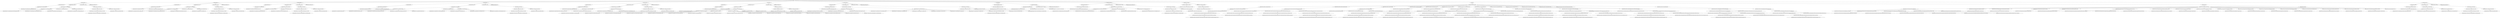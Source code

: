 strict digraph "" {
	Apollo	[directory=True,
		display_name=Apollo,
		file=False];
	"Apollo/ApolloImages"	[directory=True,
		display_name="Apollo/ApolloImages",
		file=False];
	Apollo -> "Apollo/ApolloImages";
	"Apollo/ApolloAudio"	[directory=True,
		display_name="Apollo/ApolloAudio",
		file=False];
	Apollo -> "Apollo/ApolloAudio";
	"Apollo/ApolloTheme"	[directory=True,
		display_name="Apollo/ApolloTheme",
		file=False];
	Apollo -> "Apollo/ApolloTheme";
	"Apollo/ApolloData"	[directory=True,
		display_name="Apollo/ApolloData",
		file=False];
	Apollo -> "Apollo/ApolloData";
	"Apollo/ApolloWeight"	[directory=True,
		display_name="Apollo/ApolloWeight",
		file=False];
	Apollo -> "Apollo/ApolloWeight";
	"Apollo/ApolloUI"	[directory=True,
		display_name="Apollo/ApolloUI",
		file=False];
	Apollo -> "Apollo/ApolloUI";
	"Apollo/ApolloLogger"	[directory=True,
		display_name="Apollo/ApolloLogger",
		file=False];
	Apollo -> "Apollo/ApolloLogger";
	"Apollo/ApolloApp"	[directory=True,
		display_name="Apollo/ApolloApp",
		file=False];
	Apollo -> "Apollo/ApolloApp";
	"Apollo/ApolloLocalization"	[directory=True,
		display_name="Apollo/ApolloLocalization",
		file=False];
	Apollo -> "Apollo/ApolloLocalization";
	"Apollo/Apollo.xcworkspace"	[directory=True,
		display_name="Apollo/Apollo.xcworkspace",
		file=False];
	Apollo -> "Apollo/Apollo.xcworkspace";
	"Apollo/Build"	[directory=True,
		display_name="Apollo/Build",
		file=False];
	Apollo -> "Apollo/Build";
	"Apollo/ApolloLocation"	[directory=True,
		display_name="Apollo/ApolloLocation",
		file=False];
	Apollo -> "Apollo/ApolloLocation";
	"Apollo/ApolloImages/Tests"	[directory=True,
		display_name="Apollo/ApolloImages/Tests",
		file=False];
	"Apollo/ApolloImages" -> "Apollo/ApolloImages/Tests";
	"Apollo/ApolloImages/Sources"	[directory=True,
		display_name="Apollo/ApolloImages/Sources",
		file=False];
	"Apollo/ApolloImages" -> "Apollo/ApolloImages/Sources";
	"Apollo/ApolloImages/.swiftpm"	[directory=True,
		display_name="Apollo/ApolloImages/.swiftpm",
		file=False];
	"Apollo/ApolloImages" -> "Apollo/ApolloImages/.swiftpm";
	"Apollo/ApolloImages/Package.swift"	[directory=False,
		display_name="Package.swift",
		file=True,
		"metric_fan-in-dependency-graph"=0,
		"metric_fan-out-dependency-graph"=0,
		"metric_file_result_dependency_graph_louvain-modularity-in-file"=13,
		"metric_number-of-methods-in-file"=0,
		"metric_sloc-in-file"=32,
		metric_tag_dependencies=0.28161158103255246,
		metric_tag_name=0.3525240071077134,
		metric_tag_other=0.21120868577441435,
		metric_tag_package=0.5786668746374647,
		metric_tag_products=0.21120868577441435,
		metric_tag_targets=0.3520144762906906,
		result_name="Apollo/ApolloImages/Package.swift"];
	"Apollo/ApolloImages" -> "Apollo/ApolloImages/Package.swift";
	"Apollo/ApolloAudio/Tests"	[directory=True,
		display_name="Apollo/ApolloAudio/Tests",
		file=False];
	"Apollo/ApolloAudio" -> "Apollo/ApolloAudio/Tests";
	"Apollo/ApolloAudio/Sources"	[directory=True,
		display_name="Apollo/ApolloAudio/Sources",
		file=False];
	"Apollo/ApolloAudio" -> "Apollo/ApolloAudio/Sources";
	"Apollo/ApolloAudio/.swiftpm"	[directory=True,
		display_name="Apollo/ApolloAudio/.swiftpm",
		file=False];
	"Apollo/ApolloAudio" -> "Apollo/ApolloAudio/.swiftpm";
	"Apollo/ApolloAudio/Package.swift"	[directory=False,
		display_name="Package.swift",
		file=True,
		"metric_fan-in-dependency-graph"=0,
		"metric_fan-out-dependency-graph"=0,
		"metric_file_result_dependency_graph_louvain-modularity-in-file"=15,
		"metric_number-of-methods-in-file"=0,
		"metric_sloc-in-file"=38,
		metric_tag_dependencies=0.2576095129808793,
		metric_tag_name=0.429970658887018,
		metric_tag_package=0.5881627263849923,
		metric_tag_targets=0.32201189122609913,
		result_name="Apollo/ApolloAudio/Package.swift"];
	"Apollo/ApolloAudio" -> "Apollo/ApolloAudio/Package.swift";
	"Apollo/ApolloTheme/Tests"	[directory=True,
		display_name="Apollo/ApolloTheme/Tests",
		file=False];
	"Apollo/ApolloTheme" -> "Apollo/ApolloTheme/Tests";
	"Apollo/ApolloTheme/Sources"	[directory=True,
		display_name="Apollo/ApolloTheme/Sources",
		file=False];
	"Apollo/ApolloTheme" -> "Apollo/ApolloTheme/Sources";
	"Apollo/ApolloTheme/.swiftpm"	[directory=True,
		display_name="Apollo/ApolloTheme/.swiftpm",
		file=False];
	"Apollo/ApolloTheme" -> "Apollo/ApolloTheme/.swiftpm";
	"Apollo/ApolloTheme/Package.swift"	[directory=False,
		display_name="Package.swift",
		file=True,
		"metric_fan-in-dependency-graph"=0,
		"metric_fan-out-dependency-graph"=0,
		"metric_file_result_dependency_graph_louvain-modularity-in-file"=19,
		"metric_number-of-methods-in-file"=0,
		"metric_sloc-in-file"=29,
		metric_tag_dependencies=0.282350821134957,
		metric_tag_name=0.35344939477166837,
		metric_tag_other=0.21176311585121776,
		metric_tag_package=0.5801858951198492,
		metric_tag_products=0.21176311585121776,
		metric_tag_targets=0.35293852641869633,
		result_name="Apollo/ApolloTheme/Package.swift"];
	"Apollo/ApolloTheme" -> "Apollo/ApolloTheme/Package.swift";
	"Apollo/ApolloData/Tests"	[directory=True,
		display_name="Apollo/ApolloData/Tests",
		file=False];
	"Apollo/ApolloData" -> "Apollo/ApolloData/Tests";
	"Apollo/ApolloData/Sources"	[directory=True,
		display_name="Apollo/ApolloData/Sources",
		file=False];
	"Apollo/ApolloData" -> "Apollo/ApolloData/Sources";
	"Apollo/ApolloData/.swiftpm"	[directory=True,
		display_name="Apollo/ApolloData/.swiftpm",
		file=False];
	"Apollo/ApolloData" -> "Apollo/ApolloData/.swiftpm";
	"Apollo/ApolloData/Package.swift"	[directory=False,
		display_name="Package.swift",
		file=True,
		"metric_fan-in-dependency-graph"=0,
		"metric_fan-out-dependency-graph"=0,
		"metric_file_result_dependency_graph_louvain-modularity-in-file"=23,
		"metric_number-of-methods-in-file"=0,
		"metric_sloc-in-file"=38,
		metric_tag_dependencies=0.2576095129808793,
		metric_tag_name=0.429970658887018,
		metric_tag_package=0.5881627263849923,
		metric_tag_targets=0.32201189122609913,
		result_name="Apollo/ApolloData/Package.swift"];
	"Apollo/ApolloData" -> "Apollo/ApolloData/Package.swift";
	"Apollo/ApolloWeight/Tests"	[directory=True,
		display_name="Apollo/ApolloWeight/Tests",
		file=False];
	"Apollo/ApolloWeight" -> "Apollo/ApolloWeight/Tests";
	"Apollo/ApolloWeight/Sources"	[directory=True,
		display_name="Apollo/ApolloWeight/Sources",
		file=False];
	"Apollo/ApolloWeight" -> "Apollo/ApolloWeight/Sources";
	"Apollo/ApolloWeight/.swiftpm"	[directory=True,
		display_name="Apollo/ApolloWeight/.swiftpm",
		file=False];
	"Apollo/ApolloWeight" -> "Apollo/ApolloWeight/.swiftpm";
	"Apollo/ApolloWeight/Package.swift"	[directory=False,
		display_name="Package.swift",
		file=True,
		"metric_fan-in-dependency-graph"=0,
		"metric_fan-out-dependency-graph"=0,
		"metric_file_result_dependency_graph_louvain-modularity-in-file"=33,
		"metric_number-of-methods-in-file"=0,
		"metric_sloc-in-file"=32,
		metric_tag_dependencies=0.25989416435649854,
		metric_tag_name=0.4337839227915037,
		metric_tag_package=0.5933789420688563,
		metric_tag_targets=0.32486770544562316,
		result_name="Apollo/ApolloWeight/Package.swift"];
	"Apollo/ApolloWeight" -> "Apollo/ApolloWeight/Package.swift";
	"Apollo/ApolloUI/Tests"	[directory=True,
		display_name="Apollo/ApolloUI/Tests",
		file=False];
	"Apollo/ApolloUI" -> "Apollo/ApolloUI/Tests";
	"Apollo/ApolloUI/Sources"	[directory=True,
		display_name="Apollo/ApolloUI/Sources",
		file=False];
	"Apollo/ApolloUI" -> "Apollo/ApolloUI/Sources";
	"Apollo/ApolloUI/.swiftpm"	[directory=True,
		display_name="Apollo/ApolloUI/.swiftpm",
		file=False];
	"Apollo/ApolloUI" -> "Apollo/ApolloUI/.swiftpm";
	"Apollo/ApolloUI/Package.swift"	[directory=False,
		display_name="Package.swift",
		file=True,
		"metric_fan-in-dependency-graph"=0,
		"metric_fan-out-dependency-graph"=0,
		"metric_file_result_dependency_graph_louvain-modularity-in-file"=14,
		"metric_number-of-methods-in-file"=0,
		"metric_sloc-in-file"=46,
		metric_tag_name=0.6751179768653988,
		metric_tag_package=0.5708928161286643,
		metric_tag_path=0.26865544288407733,
		result_name="Apollo/ApolloUI/Package.swift"];
	"Apollo/ApolloUI" -> "Apollo/ApolloUI/Package.swift";
	"Apollo/ApolloLogger/Tests"	[directory=True,
		display_name="Apollo/ApolloLogger/Tests",
		file=False];
	"Apollo/ApolloLogger" -> "Apollo/ApolloLogger/Tests";
	"Apollo/ApolloLogger/Sources"	[directory=True,
		display_name="Apollo/ApolloLogger/Sources",
		file=False];
	"Apollo/ApolloLogger" -> "Apollo/ApolloLogger/Sources";
	"Apollo/ApolloLogger/.swiftpm"	[directory=True,
		display_name="Apollo/ApolloLogger/.swiftpm",
		file=False];
	"Apollo/ApolloLogger" -> "Apollo/ApolloLogger/.swiftpm";
	"Apollo/ApolloLogger/Package.swift"	[directory=False,
		display_name="Package.swift",
		file=True,
		"metric_fan-in-dependency-graph"=0,
		"metric_fan-out-dependency-graph"=0,
		"metric_file_result_dependency_graph_louvain-modularity-in-file"=16,
		"metric_number-of-methods-in-file"=0,
		"metric_sloc-in-file"=34,
		metric_tag_dependencies=0.24902728415402572,
		metric_tag_name=0.41564623996047284,
		metric_tag_package=0.6254249742845045,
		metric_tag_targets=0.3112841051925322,
		result_name="Apollo/ApolloLogger/Package.swift"];
	"Apollo/ApolloLogger" -> "Apollo/ApolloLogger/Package.swift";
	"Apollo/ApolloApp/ApolloApp.xcodeproj"	[directory=True,
		display_name="Apollo/ApolloApp/ApolloApp.xcodeproj",
		file=False];
	"Apollo/ApolloApp" -> "Apollo/ApolloApp/ApolloApp.xcodeproj";
	"Apollo/ApolloApp/ApolloApp"	[directory=True,
		display_name="Apollo/ApolloApp/ApolloApp",
		file=False];
	"Apollo/ApolloApp" -> "Apollo/ApolloApp/ApolloApp";
	"Apollo/ApolloLocalization/Tests"	[directory=True,
		display_name="Apollo/ApolloLocalization/Tests",
		file=False];
	"Apollo/ApolloLocalization" -> "Apollo/ApolloLocalization/Tests";
	"Apollo/ApolloLocalization/Sources"	[directory=True,
		display_name="Apollo/ApolloLocalization/Sources",
		file=False];
	"Apollo/ApolloLocalization" -> "Apollo/ApolloLocalization/Sources";
	"Apollo/ApolloLocalization/.swiftpm"	[directory=True,
		display_name="Apollo/ApolloLocalization/.swiftpm",
		file=False];
	"Apollo/ApolloLocalization" -> "Apollo/ApolloLocalization/.swiftpm";
	"Apollo/ApolloLocalization/Package.swift"	[directory=False,
		display_name="Package.swift",
		file=True,
		"metric_fan-in-dependency-graph"=0,
		"metric_fan-out-dependency-graph"=0,
		"metric_file_result_dependency_graph_louvain-modularity-in-file"=17,
		"metric_number-of-methods-in-file"=0,
		"metric_sloc-in-file"=39,
		metric_tag_dependencies=0.2437525233032424,
		metric_tag_name=0.4576975276145116,
		metric_tag_package=0.6121775617342491,
		metric_tag_targets=0.304690654129053,
		result_name="Apollo/ApolloLocalization/Package.swift"];
	"Apollo/ApolloLocalization" -> "Apollo/ApolloLocalization/Package.swift";
	"Apollo/Apollo.xcworkspace/xcuserdata"	[directory=True,
		display_name="Apollo/Apollo.xcworkspace/xcuserdata",
		file=False];
	"Apollo/Apollo.xcworkspace" -> "Apollo/Apollo.xcworkspace/xcuserdata";
	"Apollo/Apollo.xcworkspace/xcshareddata"	[directory=True,
		display_name="Apollo/Apollo.xcworkspace/xcshareddata",
		file=False];
	"Apollo/Apollo.xcworkspace" -> "Apollo/Apollo.xcworkspace/xcshareddata";
	"Apollo/Build/Intermediates.noindex"	[directory=True,
		display_name="Apollo/Build/Intermediates.noindex",
		file=False];
	"Apollo/Build" -> "Apollo/Build/Intermediates.noindex";
	"Apollo/Build/Products"	[directory=True,
		display_name="Apollo/Build/Products",
		file=False];
	"Apollo/Build" -> "Apollo/Build/Products";
	"Apollo/ApolloLocation/Tests"	[directory=True,
		display_name="Apollo/ApolloLocation/Tests",
		file=False];
	"Apollo/ApolloLocation" -> "Apollo/ApolloLocation/Tests";
	"Apollo/ApolloLocation/Sources"	[directory=True,
		display_name="Apollo/ApolloLocation/Sources",
		file=False];
	"Apollo/ApolloLocation" -> "Apollo/ApolloLocation/Sources";
	"Apollo/ApolloLocation/.swiftpm"	[directory=True,
		display_name="Apollo/ApolloLocation/.swiftpm",
		file=False];
	"Apollo/ApolloLocation" -> "Apollo/ApolloLocation/.swiftpm";
	"Apollo/ApolloLocation/Package.swift"	[directory=False,
		display_name="Package.swift",
		file=True,
		"metric_fan-in-dependency-graph"=0,
		"metric_fan-out-dependency-graph"=0,
		"metric_file_result_dependency_graph_louvain-modularity-in-file"=32,
		"metric_number-of-methods-in-file"=0,
		"metric_sloc-in-file"=32,
		metric_tag_dependencies=0.25989416435649854,
		metric_tag_name=0.4337839227915037,
		metric_tag_package=0.5933789420688563,
		metric_tag_targets=0.32486770544562316,
		result_name="Apollo/ApolloLocation/Package.swift"];
	"Apollo/ApolloLocation" -> "Apollo/ApolloLocation/Package.swift";
	"Apollo/ApolloImages/Tests/ApolloImagesTests"	[directory=True,
		display_name="Apollo/ApolloImages/Tests/ApolloImagesTests",
		file=False];
	"Apollo/ApolloImages/Tests" -> "Apollo/ApolloImages/Tests/ApolloImagesTests";
	"Apollo/ApolloImages/Sources/ApolloImages"	[directory=True,
		display_name="Apollo/ApolloImages/Sources/ApolloImages",
		file=False];
	"Apollo/ApolloImages/Sources" -> "Apollo/ApolloImages/Sources/ApolloImages";
	"Apollo/ApolloImages/.swiftpm/xcode"	[directory=True,
		display_name="Apollo/ApolloImages/.swiftpm/xcode",
		file=False];
	"Apollo/ApolloImages/.swiftpm" -> "Apollo/ApolloImages/.swiftpm/xcode";
	"Apollo/ApolloImages/Tests/ApolloImagesTests/ApolloImagesTests.swift"	[directory=False,
		display_name="ApolloImagesTests.swift",
		file=True,
		"metric_fan-in-dependency-graph"=1,
		"metric_fan-out-dependency-graph"=2,
		"metric_file_result_dependency_graph_louvain-modularity-in-file"=4,
		"metric_number-of-methods-in-file"=2,
		"metric_sloc-in-file"=28,
		metric_tag_compareimages=0.2905634846103282,
		metric_tag_uiimage=0.6488821879277918,
		metric_tag_xctassertequal=0.5956950973703283,
		result_name="Apollo/ApolloImages/Tests/ApolloImagesTests/ApolloImagesTests.swift"];
	"Apollo/ApolloImages/Tests/ApolloImagesTests" -> "Apollo/ApolloImages/Tests/ApolloImagesTests/ApolloImagesTests.swift";
	"Apollo/ApolloImages/Sources/ApolloImages/Interface"	[directory=True,
		display_name="Apollo/ApolloImages/Sources/ApolloImages/Interface",
		file=False];
	"Apollo/ApolloImages/Sources/ApolloImages" -> "Apollo/ApolloImages/Sources/ApolloImages/Interface";
	"Apollo/ApolloImages/Sources/ApolloImages/Resources"	[directory=True,
		display_name="Apollo/ApolloImages/Sources/ApolloImages/Resources",
		file=False];
	"Apollo/ApolloImages/Sources/ApolloImages" -> "Apollo/ApolloImages/Sources/ApolloImages/Resources";
	"Apollo/ApolloImages/Sources/ApolloImages/Source"	[directory=True,
		display_name="Apollo/ApolloImages/Sources/ApolloImages/Source",
		file=False];
	"Apollo/ApolloImages/Sources/ApolloImages" -> "Apollo/ApolloImages/Sources/ApolloImages/Source";
	"Apollo/ApolloImages/Sources/ApolloImages/Interface/PlanImageInjected.swift"	[directory=False,
		display_name="PlanImageInjected.swift",
		file=True,
		"metric_fan-in-dependency-graph"=3,
		"metric_fan-out-dependency-graph"=3,
		"metric_file_result_dependency_graph_louvain-modularity-in-file"=4,
		"metric_number-of-methods-in-file"=0,
		"metric_sloc-in-file"=9,
		metric_tag_apolloimages=0.23794969315610445,
		metric_tag_planimage=0.4153432554683977,
		metric_tag_planimageinjected=0.4758993863122089,
		metric_tag_planimageinjectionmap=0.2855465514172821,
		metric_tag_planimagemanager=0.2568509817159064,
		metric_tag_planimageprotocol=0.4608971655695232,
		metric_tag_public=0.24846056835689237,
		result_name="Apollo/ApolloImages/Sources/ApolloImages/Interface/PlanImageInjected.swift"];
	"Apollo/ApolloImages/Sources/ApolloImages/Interface" -> "Apollo/ApolloImages/Sources/ApolloImages/Interface/PlanImageInjected.swift";
	"Apollo/ApolloImages/Sources/ApolloImages/Interface/PlanImageProtocol.swift"	[directory=False,
		display_name="PlanImageProtocol.swift",
		file=True,
		"metric_fan-in-dependency-graph"=3,
		"metric_fan-out-dependency-graph"=2,
		"metric_file_result_dependency_graph_louvain-modularity-in-file"=4,
		"metric_number-of-methods-in-file"=0,
		"metric_sloc-in-file"=4,
		metric_tag_anyobject=0.22316103619172592,
		metric_tag_apolloimages=0.32754655605505806,
		metric_tag_getimage=0.32754655605505806,
		metric_tag_planimage=0.5717353576082125,
		metric_tag_planimageprotocol=0.3172210001102964,
		metric_tag_swiftui=0.2425943779545657,
		metric_tag_uiimage=0.29259599057618146,
		result_name="Apollo/ApolloImages/Sources/ApolloImages/Interface/PlanImageProtocol.swift"];
	"Apollo/ApolloImages/Sources/ApolloImages/Interface" -> "Apollo/ApolloImages/Sources/ApolloImages/Interface/PlanImageProtocol.swift";
	"Apollo/ApolloImages/Sources/ApolloImages/Interface/PlanImage.swift"	[directory=False,
		display_name="PlanImage.swift",
		file=True,
		"metric_fan-in-dependency-graph"=3,
		"metric_fan-out-dependency-graph"=1,
		"metric_file_result_dependency_graph_louvain-modularity-in-file"=4,
		"metric_number-of-methods-in-file"=0,
		"metric_sloc-in-file"=8,
		metric_tag_apolloimages=0.5448004042532337,
		metric_tag_created=0.27966875439836875,
		metric_tag_enum=0.31435175985442065,
		metric_tag_grujic=0.27966875439836875,
		metric_tag_nikola=0.27966875439836875,
		metric_tag_planimage=0.47547691800255665,
		metric_tag_public=0.28443284857068657,
		result_name="Apollo/ApolloImages/Sources/ApolloImages/Interface/PlanImage.swift"];
	"Apollo/ApolloImages/Sources/ApolloImages/Interface" -> "Apollo/ApolloImages/Sources/ApolloImages/Interface/PlanImage.swift";
	"Apollo/ApolloImages/Sources/ApolloImages/Source/PlanImageManager.swift"	[directory=False,
		display_name="PlanImageManager.swift",
		file=True,
		"metric_fan-in-dependency-graph"=2,
		"metric_fan-out-dependency-graph"=3,
		"metric_file_result_dependency_graph_louvain-modularity-in-file"=4,
		"metric_number-of-methods-in-file"=2,
		"metric_sloc-in-file"=32,
		metric_tag_imageempty=0.6148204186426918,
		metric_tag_loadimage=0.6148204186426918,
		metric_tag_uiimage=0.2615253527069821,
		result_name="Apollo/ApolloImages/Sources/ApolloImages/Source/PlanImageManager.swift"];
	"Apollo/ApolloImages/Sources/ApolloImages/Source" -> "Apollo/ApolloImages/Sources/ApolloImages/Source/PlanImageManager.swift";
	"Apollo/ApolloImages/.swiftpm/xcode/xcuserdata"	[directory=True,
		display_name="Apollo/ApolloImages/.swiftpm/xcode/xcuserdata",
		file=False];
	"Apollo/ApolloImages/.swiftpm/xcode" -> "Apollo/ApolloImages/.swiftpm/xcode/xcuserdata";
	"Apollo/ApolloImages/.swiftpm/xcode/xcshareddata"	[directory=True,
		display_name="Apollo/ApolloImages/.swiftpm/xcode/xcshareddata",
		file=False];
	"Apollo/ApolloImages/.swiftpm/xcode" -> "Apollo/ApolloImages/.swiftpm/xcode/xcshareddata";
	"Apollo/ApolloImages/.swiftpm/xcode/xcuserdata/nikolagrujic.xcuserdatad"	[directory=True,
		display_name="Apollo/ApolloImages/.swiftpm/xcode/xcuserdata/nikolagrujic.xcuserdatad",
		file=False];
	"Apollo/ApolloImages/.swiftpm/xcode/xcuserdata" -> "Apollo/ApolloImages/.swiftpm/xcode/xcuserdata/nikolagrujic.xcuserdatad";
	"Apollo/ApolloImages/.swiftpm/xcode/xcshareddata/xcschemes"	[directory=True,
		display_name="Apollo/ApolloImages/.swiftpm/xcode/xcshareddata/xcschemes",
		file=False];
	"Apollo/ApolloImages/.swiftpm/xcode/xcshareddata" -> "Apollo/ApolloImages/.swiftpm/xcode/xcshareddata/xcschemes";
	"Apollo/ApolloImages/.swiftpm/xcode/xcuserdata/nikolagrujic.xcuserdatad/xcschemes"	[directory=True,
		display_name="Apollo/ApolloImages/.swiftpm/xcode/xcuserdata/nikolagrujic.xcuserdatad/xcschemes",
		file=False];
	"Apollo/ApolloImages/.swiftpm/xcode/xcuserdata/nikolagrujic.xcuserdatad" -> "Apollo/ApolloImages/.swiftpm/xcode/xcuserdata/nikolagrujic.xcuserdatad/xcschemes";
	"Apollo/ApolloAudio/Tests/ApolloAudioTests"	[directory=True,
		display_name="Apollo/ApolloAudio/Tests/ApolloAudioTests",
		file=False];
	"Apollo/ApolloAudio/Tests" -> "Apollo/ApolloAudio/Tests/ApolloAudioTests";
	"Apollo/ApolloAudio/Sources/ApolloAudio"	[directory=True,
		display_name="Apollo/ApolloAudio/Sources/ApolloAudio",
		file=False];
	"Apollo/ApolloAudio/Sources" -> "Apollo/ApolloAudio/Sources/ApolloAudio";
	"Apollo/ApolloAudio/.swiftpm/xcode"	[directory=True,
		display_name="Apollo/ApolloAudio/.swiftpm/xcode",
		file=False];
	"Apollo/ApolloAudio/.swiftpm" -> "Apollo/ApolloAudio/.swiftpm/xcode";
	"Apollo/ApolloAudio/Tests/ApolloAudioTests/Resources"	[directory=True,
		display_name="Apollo/ApolloAudio/Tests/ApolloAudioTests/Resources",
		file=False];
	"Apollo/ApolloAudio/Tests/ApolloAudioTests" -> "Apollo/ApolloAudio/Tests/ApolloAudioTests/Resources";
	"Apollo/ApolloAudio/Tests/ApolloAudioTests/ApolloAudioTests.swift"	[directory=False,
		display_name="ApolloAudioTests.swift",
		file=True,
		"metric_fan-in-dependency-graph"=1,
		"metric_fan-out-dependency-graph"=3,
		"metric_file_result_dependency_graph_louvain-modularity-in-file"=5,
		"metric_number-of-methods-in-file"=1,
		"metric_sloc-in-file"=9,
		metric_tag_apolloaudio=0.2685712430749165,
		metric_tag_apolloaudiotests=0.28468286980596963,
		metric_tag_audioplayer=0.4744599518425833,
		metric_tag_audioplayerinjected=0.23722997592129166,
		metric_tag_import=0.23761123975886003,
		metric_tag_testaudioplayer=0.28468286980596963,
		metric_tag_xctassertnothrow=0.5693657396119393,
		result_name="Apollo/ApolloAudio/Tests/ApolloAudioTests/ApolloAudioTests.swift"];
	"Apollo/ApolloAudio/Tests/ApolloAudioTests" -> "Apollo/ApolloAudio/Tests/ApolloAudioTests/ApolloAudioTests.swift";
	"Apollo/ApolloAudio/Sources/ApolloAudio/Interface"	[directory=True,
		display_name="Apollo/ApolloAudio/Sources/ApolloAudio/Interface",
		file=False];
	"Apollo/ApolloAudio/Sources/ApolloAudio" -> "Apollo/ApolloAudio/Sources/ApolloAudio/Interface";
	"Apollo/ApolloAudio/Sources/ApolloAudio/Resources"	[directory=True,
		display_name="Apollo/ApolloAudio/Sources/ApolloAudio/Resources",
		file=False];
	"Apollo/ApolloAudio/Sources/ApolloAudio" -> "Apollo/ApolloAudio/Sources/ApolloAudio/Resources";
	"Apollo/ApolloAudio/Sources/ApolloAudio/Source"	[directory=True,
		display_name="Apollo/ApolloAudio/Sources/ApolloAudio/Source",
		file=False];
	"Apollo/ApolloAudio/Sources/ApolloAudio" -> "Apollo/ApolloAudio/Sources/ApolloAudio/Source";
	"Apollo/ApolloAudio/Sources/ApolloAudio/Interface/SoundsEnum.swift"	[directory=False,
		display_name="SoundsEnum.swift",
		file=True,
		"metric_fan-in-dependency-graph"=3,
		"metric_fan-out-dependency-graph"=1,
		"metric_file_result_dependency_graph_louvain-modularity-in-file"=5,
		"metric_number-of-methods-in-file"=0,
		"metric_sloc-in-file"=4,
		metric_tag_complete=0.5122706657380848,
		metric_tag_countdown=0.5122706657380848,
		metric_tag_enum=0.2463123523974733,
		metric_tag_grujic=0.21913625939245615,
		metric_tag_nikola=0.21913625939245615,
		metric_tag_public=0.2228691961610307,
		metric_tag_soundsenum=0.4268818765985391,
		result_name="Apollo/ApolloAudio/Sources/ApolloAudio/Interface/SoundsEnum.swift"];
	"Apollo/ApolloAudio/Sources/ApolloAudio/Interface" -> "Apollo/ApolloAudio/Sources/ApolloAudio/Interface/SoundsEnum.swift";
	"Apollo/ApolloAudio/Sources/ApolloAudio/Interface/AudioPlayerInjected.swift"	[directory=False,
		display_name="AudioPlayerInjected.swift",
		file=True,
		"metric_fan-in-dependency-graph"=3,
		"metric_fan-out-dependency-graph"=3,
		"metric_file_result_dependency_graph_louvain-modularity-in-file"=5,
		"metric_number-of-methods-in-file"=0,
		"metric_sloc-in-file"=9,
		metric_tag_audioplayer=0.23201711808976316,
		metric_tag_audioplayerinjected=0.4640342361795263,
		metric_tag_audioplayerinjectionmap=0.27842728881707124,
		metric_tag_audioplayerprotocol=0.44940605164397884,
		metric_tag_player=0.5253393933716174,
		metric_tag_public=0.24226593556181633,
		result_name="Apollo/ApolloAudio/Sources/ApolloAudio/Interface/AudioPlayerInjected.swift"];
	"Apollo/ApolloAudio/Sources/ApolloAudio/Interface" -> "Apollo/ApolloAudio/Sources/ApolloAudio/Interface/AudioPlayerInjected.swift";
	"Apollo/ApolloAudio/Sources/ApolloAudio/Interface/AudioPlayerProtocol.swift"	[directory=False,
		display_name="AudioPlayerProtocol.swift",
		file=True,
		"metric_fan-in-dependency-graph"=3,
		"metric_fan-out-dependency-graph"=2,
		"metric_file_result_dependency_graph_louvain-modularity-in-file"=5,
		"metric_number-of-methods-in-file"=0,
		"metric_sloc-in-file"=3,
		metric_tag_anyobject=0.2818835141220246,
		metric_tag_audioplayerprotocol=0.40069436757575366,
		metric_tag_nikola=0.21238843860977139,
		metric_tag_play=0.4466017557417241,
		metric_tag_public=0.216006427772791,
		metric_tag_sound=0.41373698489212235,
		metric_tag_soundsenum=0.41373698489212235,
		result_name="Apollo/ApolloAudio/Sources/ApolloAudio/Interface/AudioPlayerProtocol.swift"];
	"Apollo/ApolloAudio/Sources/ApolloAudio/Interface" -> "Apollo/ApolloAudio/Sources/ApolloAudio/Interface/AudioPlayerProtocol.swift";
	"Apollo/ApolloAudio/Sources/ApolloAudio/Source/AudioPlayer.swift"	[directory=False,
		display_name="AudioPlayer.swift",
		file=True,
		"metric_fan-in-dependency-graph"=3,
		"metric_fan-out-dependency-graph"=7,
		"metric_file_result_dependency_graph_louvain-modularity-in-file"=5,
		"metric_number-of-methods-in-file"=2,
		"metric_sloc-in-file"=27,
		metric_tag_audioplayer=0.5086100652150332,
		metric_tag_avaudioplayer=0.24413874750070602,
		metric_tag_filetype=0.24413874750070602,
		metric_tag_fileurl=0.24413874750070602,
		metric_tag_playsound=0.24413874750070602,
		metric_tag_sound=0.30516603912901985,
		metric_tag_throw=0.20344402608601325,
		result_name="Apollo/ApolloAudio/Sources/ApolloAudio/Source/AudioPlayer.swift"];
	"Apollo/ApolloAudio/Sources/ApolloAudio/Source" -> "Apollo/ApolloAudio/Sources/ApolloAudio/Source/AudioPlayer.swift";
	"Apollo/ApolloAudio/.swiftpm/xcode/xcuserdata"	[directory=True,
		display_name="Apollo/ApolloAudio/.swiftpm/xcode/xcuserdata",
		file=False];
	"Apollo/ApolloAudio/.swiftpm/xcode" -> "Apollo/ApolloAudio/.swiftpm/xcode/xcuserdata";
	"Apollo/ApolloAudio/.swiftpm/xcode/xcshareddata"	[directory=True,
		display_name="Apollo/ApolloAudio/.swiftpm/xcode/xcshareddata",
		file=False];
	"Apollo/ApolloAudio/.swiftpm/xcode" -> "Apollo/ApolloAudio/.swiftpm/xcode/xcshareddata";
	"Apollo/ApolloAudio/.swiftpm/xcode/xcuserdata/nikolagrujic.xcuserdatad"	[directory=True,
		display_name="Apollo/ApolloAudio/.swiftpm/xcode/xcuserdata/nikolagrujic.xcuserdatad",
		file=False];
	"Apollo/ApolloAudio/.swiftpm/xcode/xcuserdata" -> "Apollo/ApolloAudio/.swiftpm/xcode/xcuserdata/nikolagrujic.xcuserdatad";
	"Apollo/ApolloAudio/.swiftpm/xcode/xcshareddata/xcschemes"	[directory=True,
		display_name="Apollo/ApolloAudio/.swiftpm/xcode/xcshareddata/xcschemes",
		file=False];
	"Apollo/ApolloAudio/.swiftpm/xcode/xcshareddata" -> "Apollo/ApolloAudio/.swiftpm/xcode/xcshareddata/xcschemes";
	"Apollo/ApolloAudio/.swiftpm/xcode/xcuserdata/nikolagrujic.xcuserdatad/xcschemes"	[directory=True,
		display_name="Apollo/ApolloAudio/.swiftpm/xcode/xcuserdata/nikolagrujic.xcuserdatad/xcschemes",
		file=False];
	"Apollo/ApolloAudio/.swiftpm/xcode/xcuserdata/nikolagrujic.xcuserdatad" -> "Apollo/ApolloAudio/.swiftpm/xcode/xcuserdata/nikolagrujic.xcuserdatad/xcschemes";
	"Apollo/ApolloTheme/Tests/ApolloThemeTests"	[directory=True,
		display_name="Apollo/ApolloTheme/Tests/ApolloThemeTests",
		file=False];
	"Apollo/ApolloTheme/Tests" -> "Apollo/ApolloTheme/Tests/ApolloThemeTests";
	"Apollo/ApolloTheme/Sources/ApolloTheme"	[directory=True,
		display_name="Apollo/ApolloTheme/Sources/ApolloTheme",
		file=False];
	"Apollo/ApolloTheme/Sources" -> "Apollo/ApolloTheme/Sources/ApolloTheme";
	"Apollo/ApolloTheme/.swiftpm/xcode"	[directory=True,
		display_name="Apollo/ApolloTheme/.swiftpm/xcode",
		file=False];
	"Apollo/ApolloTheme/.swiftpm" -> "Apollo/ApolloTheme/.swiftpm/xcode";
	"Apollo/ApolloTheme/Tests/ApolloThemeTests/ApolloThemeTests.swift"	[directory=False,
		display_name="ApolloThemeTests.swift",
		file=True,
		"metric_fan-in-dependency-graph"=1,
		"metric_fan-out-dependency-graph"=2,
		"metric_file_result_dependency_graph_louvain-modularity-in-file"=1,
		"metric_number-of-methods-in-file"=1,
		"metric_sloc-in-file"=17,
		metric_tag_dark=0.21351373433787144,
		metric_tag_import=0.2475671423276584,
		metric_tag_light=0.21351373433787144,
		metric_tag_read=0.34155311893139967,
		metric_tag_settings=0.21351373433787144,
		metric_tag_xctassertequal=0.6756594256905818,
		result_name="Apollo/ApolloTheme/Tests/ApolloThemeTests/ApolloThemeTests.swift"];
	"Apollo/ApolloTheme/Tests/ApolloThemeTests" -> "Apollo/ApolloTheme/Tests/ApolloThemeTests/ApolloThemeTests.swift";
	"Apollo/ApolloTheme/Sources/ApolloTheme/Interface"	[directory=True,
		display_name="Apollo/ApolloTheme/Sources/ApolloTheme/Interface",
		file=False];
	"Apollo/ApolloTheme/Sources/ApolloTheme" -> "Apollo/ApolloTheme/Sources/ApolloTheme/Interface";
	"Apollo/ApolloTheme/Sources/ApolloTheme/Source"	[directory=True,
		display_name="Apollo/ApolloTheme/Sources/ApolloTheme/Source",
		file=False];
	"Apollo/ApolloTheme/Sources/ApolloTheme" -> "Apollo/ApolloTheme/Sources/ApolloTheme/Source";
	"Apollo/ApolloTheme/Sources/ApolloTheme/Interface/ThemeManager.swift"	[directory=False,
		display_name="ThemeManager.swift",
		file=True,
		"metric_fan-in-dependency-graph"=9,
		"metric_fan-out-dependency-graph"=1,
		"metric_file_result_dependency_graph_louvain-modularity-in-file"=1,
		"metric_number-of-methods-in-file"=3,
		"metric_sloc-in-file"=26,
		metric_tag_colorscheme=0.3817142179373402,
		metric_tag_defaults=0.25447614529156015,
		metric_tag_getcolorschemedevice=0.2946557478111562,
		metric_tag_key=0.3683107592983366,
		metric_tag_public=0.3204833599259594,
		metric_tag_stringvalue=0.2650447631669401,
		metric_tag_value=0.30204239981924846,
		result_name="Apollo/ApolloTheme/Sources/ApolloTheme/Interface/ThemeManager.swift"];
	"Apollo/ApolloTheme/Sources/ApolloTheme/Interface" -> "Apollo/ApolloTheme/Sources/ApolloTheme/Interface/ThemeManager.swift";
	"Apollo/ApolloTheme/Sources/ApolloTheme/Source/ColorSchemeExtensions.swift"	[directory=False,
		display_name="ColorSchemeExtensions.swift",
		file=True,
		"metric_fan-in-dependency-graph"=0,
		"metric_fan-out-dependency-graph"=0,
		"metric_file_result_dependency_graph_louvain-modularity-in-file"=22,
		"metric_number-of-methods-in-file"=2,
		"metric_sloc-in-file"=15,
		metric_tag_apollotheme=0.24483387145263408,
		metric_tag_colorscheme=0.5681069380035279,
		metric_tag_fromstring=0.3551384165833059,
		metric_tag_swiftui=0.20299430839875252,
		metric_tag_tostring=0.3551384165833059,
		metric_tag_value=0.4495310230668905,
		result_name="Apollo/ApolloTheme/Sources/ApolloTheme/Source/ColorSchemeExtensions.swift"];
	"Apollo/ApolloTheme/Sources/ApolloTheme/Source" -> "Apollo/ApolloTheme/Sources/ApolloTheme/Source/ColorSchemeExtensions.swift";
	"Apollo/ApolloTheme/.swiftpm/xcode/xcuserdata"	[directory=True,
		display_name="Apollo/ApolloTheme/.swiftpm/xcode/xcuserdata",
		file=False];
	"Apollo/ApolloTheme/.swiftpm/xcode" -> "Apollo/ApolloTheme/.swiftpm/xcode/xcuserdata";
	"Apollo/ApolloTheme/.swiftpm/xcode/xcshareddata"	[directory=True,
		display_name="Apollo/ApolloTheme/.swiftpm/xcode/xcshareddata",
		file=False];
	"Apollo/ApolloTheme/.swiftpm/xcode" -> "Apollo/ApolloTheme/.swiftpm/xcode/xcshareddata";
	"Apollo/ApolloTheme/.swiftpm/xcode/xcuserdata/nikolagrujic.xcuserdatad"	[directory=True,
		display_name="Apollo/ApolloTheme/.swiftpm/xcode/xcuserdata/nikolagrujic.xcuserdatad",
		file=False];
	"Apollo/ApolloTheme/.swiftpm/xcode/xcuserdata" -> "Apollo/ApolloTheme/.swiftpm/xcode/xcuserdata/nikolagrujic.xcuserdatad";
	"Apollo/ApolloTheme/.swiftpm/xcode/xcshareddata/xcschemes"	[directory=True,
		display_name="Apollo/ApolloTheme/.swiftpm/xcode/xcshareddata/xcschemes",
		file=False];
	"Apollo/ApolloTheme/.swiftpm/xcode/xcshareddata" -> "Apollo/ApolloTheme/.swiftpm/xcode/xcshareddata/xcschemes";
	"Apollo/ApolloTheme/.swiftpm/xcode/xcuserdata/nikolagrujic.xcuserdatad/xcschemes"	[directory=True,
		display_name="Apollo/ApolloTheme/.swiftpm/xcode/xcuserdata/nikolagrujic.xcuserdatad/xcschemes",
		file=False];
	"Apollo/ApolloTheme/.swiftpm/xcode/xcuserdata/nikolagrujic.xcuserdatad" -> "Apollo/ApolloTheme/.swiftpm/xcode/xcuserdata/nikolagrujic.xcuserdatad/xcschemes";
	"Apollo/ApolloData/Tests/ApolloDataTests"	[directory=True,
		display_name="Apollo/ApolloData/Tests/ApolloDataTests",
		file=False];
	"Apollo/ApolloData/Tests" -> "Apollo/ApolloData/Tests/ApolloDataTests";
	"Apollo/ApolloData/Sources/ApolloData"	[directory=True,
		display_name="Apollo/ApolloData/Sources/ApolloData",
		file=False];
	"Apollo/ApolloData/Sources" -> "Apollo/ApolloData/Sources/ApolloData";
	"Apollo/ApolloData/.swiftpm/xcode"	[directory=True,
		display_name="Apollo/ApolloData/.swiftpm/xcode",
		file=False];
	"Apollo/ApolloData/.swiftpm" -> "Apollo/ApolloData/.swiftpm/xcode";
	"Apollo/ApolloData/Tests/ApolloDataTests/Resources"	[directory=True,
		display_name="Apollo/ApolloData/Tests/ApolloDataTests/Resources",
		file=False];
	"Apollo/ApolloData/Tests/ApolloDataTests" -> "Apollo/ApolloData/Tests/ApolloDataTests/Resources";
	"Apollo/ApolloData/Tests/ApolloDataTests/ApolloDataTests.swift"	[directory=False,
		display_name="ApolloDataTests.swift",
		file=True,
		"metric_fan-in-dependency-graph"=1,
		"metric_fan-out-dependency-graph"=2,
		"metric_file_result_dependency_graph_louvain-modularity-in-file"=9,
		"metric_number-of-methods-in-file"=4,
		"metric_sloc-in-file"=48,
		metric_tag_checkplans=0.2649556796194513,
		metric_tag_xctassertequal=0.8147933639083996,
		result_name="Apollo/ApolloData/Tests/ApolloDataTests/ApolloDataTests.swift"];
	"Apollo/ApolloData/Tests/ApolloDataTests" -> "Apollo/ApolloData/Tests/ApolloDataTests/ApolloDataTests.swift";
	"Apollo/ApolloData/Sources/ApolloData/Interface"	[directory=True,
		display_name="Apollo/ApolloData/Sources/ApolloData/Interface",
		file=False];
	"Apollo/ApolloData/Sources/ApolloData" -> "Apollo/ApolloData/Sources/ApolloData/Interface";
	"Apollo/ApolloData/Sources/ApolloData/Resources"	[directory=True,
		display_name="Apollo/ApolloData/Sources/ApolloData/Resources",
		file=False];
	"Apollo/ApolloData/Sources/ApolloData" -> "Apollo/ApolloData/Sources/ApolloData/Resources";
	"Apollo/ApolloData/Sources/ApolloData/Source"	[directory=True,
		display_name="Apollo/ApolloData/Sources/ApolloData/Source",
		file=False];
	"Apollo/ApolloData/Sources/ApolloData" -> "Apollo/ApolloData/Sources/ApolloData/Source";
	"Apollo/ApolloData/Sources/ApolloData/Interface/Day.swift"	[directory=False,
		display_name="Day.swift",
		file=True,
		"metric_fan-in-dependency-graph"=6,
		"metric_fan-out-dependency-graph"=4,
		"metric_file_result_dependency_graph_louvain-modularity-in-file"=3,
		"metric_number-of-methods-in-file"=1,
		"metric_sloc-in-file"=23,
		metric_tag_calories=0.23243558915059354,
		metric_tag_day=0.3936381978274644,
		metric_tag_distance=0.25906563858023773,
		metric_tag_hasher=0.25906563858023773,
		metric_tag_intervals=0.28800863128148085,
		metric_tag_public=0.5638564804778868,
		result_name="Apollo/ApolloData/Sources/ApolloData/Interface/Day.swift"];
	"Apollo/ApolloData/Sources/ApolloData/Interface" -> "Apollo/ApolloData/Sources/ApolloData/Interface/Day.swift";
	"Apollo/ApolloData/Sources/ApolloData/Interface/Interval.swift"	[directory=False,
		display_name="Interval.swift",
		file=True,
		"metric_fan-in-dependency-graph"=3,
		"metric_fan-out-dependency-graph"=3,
		"metric_file_result_dependency_graph_louvain-modularity-in-file"=3,
		"metric_number-of-methods-in-file"=0,
		"metric_sloc-in-file"=11,
		metric_tag_codable=0.20148959288893312,
		metric_tag_interval=0.20148959288893312,
		metric_tag_public=0.5259748195424272,
		metric_tag_seconds=0.41764428776740065,
		metric_tag_type=0.40297918577786623,
		metric_tag_uuid=0.20148959288893312,
		result_name="Apollo/ApolloData/Sources/ApolloData/Interface/Interval.swift"];
	"Apollo/ApolloData/Sources/ApolloData/Interface" -> "Apollo/ApolloData/Sources/ApolloData/Interface/Interval.swift";
	"Apollo/ApolloData/Sources/ApolloData/Interface/PlansRepositoryProtocol.swift"	[directory=False,
		display_name="PlansRepositoryProtocol.swift",
		file=True,
		"metric_fan-in-dependency-graph"=3,
		"metric_fan-out-dependency-graph"=2,
		"metric_file_result_dependency_graph_louvain-modularity-in-file"=9,
		"metric_number-of-methods-in-file"=0,
		"metric_sloc-in-file"=6,
		metric_tag_default=0.25377084665452165,
		metric_tag_load=0.3823864433107742,
		metric_tag_plans=0.6860663340957,
		metric_tag_userdefaults=0.29664892617534544,
		result_name="Apollo/ApolloData/Sources/ApolloData/Interface/PlansRepositoryProtocol.swift"];
	"Apollo/ApolloData/Sources/ApolloData/Interface" -> "Apollo/ApolloData/Sources/ApolloData/Interface/PlansRepositoryProtocol.swift";
	"Apollo/ApolloData/Sources/ApolloData/Interface/PlansRepositoryInjected.swift"	[directory=False,
		display_name="PlansRepositoryInjected.swift",
		file=True,
		"metric_fan-in-dependency-graph"=5,
		"metric_fan-out-dependency-graph"=3,
		"metric_file_result_dependency_graph_louvain-modularity-in-file"=9,
		"metric_number-of-methods-in-file"=0,
		"metric_sloc-in-file"=9,
		metric_tag_plansrepository=0.6713530148541316,
		metric_tag_plansrepositoryinjected=0.3857723414204905,
		metric_tag_plansrepositoryinjectionmap=0.2591179675020528,
		metric_tag_plansrepositoryprotocol=0.41823911434779776,
		metric_tag_public=0.22546445459591813,
		result_name="Apollo/ApolloData/Sources/ApolloData/Interface/PlansRepositoryInjected.swift"];
	"Apollo/ApolloData/Sources/ApolloData/Interface" -> "Apollo/ApolloData/Sources/ApolloData/Interface/PlansRepositoryInjected.swift";
	"Apollo/ApolloData/Sources/ApolloData/Interface/Plan.swift"	[directory=False,
		display_name="Plan.swift",
		file=True,
		"metric_fan-in-dependency-graph"=9,
		"metric_fan-out-dependency-graph"=3,
		"metric_file_result_dependency_graph_louvain-modularity-in-file"=3,
		"metric_number-of-methods-in-file"=1,
		"metric_sloc-in-file"=19,
		metric_tag_days=0.3059782671707831,
		metric_tag_hasher=0.3059782671707831,
		metric_tag_name=0.21664090175208509,
		metric_tag_plan=0.44051808701609135,
		metric_tag_public=0.5179703184387445,
		result_name="Apollo/ApolloData/Sources/ApolloData/Interface/Plan.swift"];
	"Apollo/ApolloData/Sources/ApolloData/Interface" -> "Apollo/ApolloData/Sources/ApolloData/Interface/Plan.swift";
	"Apollo/ApolloData/Sources/ApolloData/Source/PlansLoadingInjected.swift"	[directory=False,
		display_name="PlansLoadingInjected.swift",
		file=True,
		"metric_fan-in-dependency-graph"=2,
		"metric_fan-out-dependency-graph"=3,
		"metric_file_result_dependency_graph_louvain-modularity-in-file"=11,
		"metric_number-of-methods-in-file"=0,
		"metric_sloc-in-file"=9,
		metric_tag_plansfileloader=0.24642121411225093,
		metric_tag_plansloader=0.516894549035704,
		metric_tag_plansloaderinjectionmap=0.2739515629480475,
		metric_tag_plansloadinginjected=0.49284242822450186,
		metric_tag_plansloadingprotocol=0.4421818377402897,
		result_name="Apollo/ApolloData/Sources/ApolloData/Source/PlansLoadingInjected.swift"];
	"Apollo/ApolloData/Sources/ApolloData/Source" -> "Apollo/ApolloData/Sources/ApolloData/Source/PlansLoadingInjected.swift";
	"Apollo/ApolloData/Sources/ApolloData/Source/PlansFileLoader.swift"	[directory=False,
		display_name="PlansFileLoader.swift",
		file=True,
		"metric_fan-in-dependency-graph"=2,
		"metric_fan-out-dependency-graph"=8,
		"metric_file_result_dependency_graph_louvain-modularity-in-file"=11,
		"metric_number-of-methods-in-file"=5,
		"metric_sloc-in-file"=63,
		metric_tag_catch=0.3487825148192578,
		metric_tag_errorline=0.27054348041035553,
		metric_tag_fileerror=0.37078095401945715,
		metric_tag_jsondata=0.2542559584090803,
		metric_tag_plan=0.28810889487375285,
		metric_tag_throw=0.37078095401945715,
		metric_tag_userdefaultskey=0.2542559584090803,
		result_name="Apollo/ApolloData/Sources/ApolloData/Source/PlansFileLoader.swift"];
	"Apollo/ApolloData/Sources/ApolloData/Source" -> "Apollo/ApolloData/Sources/ApolloData/Source/PlansFileLoader.swift";
	"Apollo/ApolloData/Sources/ApolloData/Source/PlansRepository.swift"	[directory=False,
		display_name="PlansRepository.swift",
		file=True,
		"metric_fan-in-dependency-graph"=2,
		"metric_fan-out-dependency-graph"=4,
		"metric_file_result_dependency_graph_louvain-modularity-in-file"=9,
		"metric_number-of-methods-in-file"=3,
		"metric_sloc-in-file"=16,
		metric_tag_copyright=0.23149682268803612,
		metric_tag_mark=0.29302660224953886,
		metric_tag_plans=0.6236997306325518,
		metric_tag_plansrepositoryprotocol=0.34605285415172754,
		metric_tag_rights=0.23149682268803612,
		result_name="Apollo/ApolloData/Sources/ApolloData/Source/PlansRepository.swift"];
	"Apollo/ApolloData/Sources/ApolloData/Source" -> "Apollo/ApolloData/Sources/ApolloData/Source/PlansRepository.swift";
	"Apollo/ApolloData/Sources/ApolloData/Source/PlansLoadingProtocol.swift"	[directory=False,
		display_name="PlansLoadingProtocol.swift",
		file=True,
		"metric_fan-in-dependency-graph"=3,
		"metric_fan-out-dependency-graph"=2,
		"metric_file_result_dependency_graph_louvain-modularity-in-file"=11,
		"metric_number-of-methods-in-file"=0,
		"metric_sloc-in-file"=5,
		metric_tag_load=0.2684436356665999,
		metric_tag_otherwise=0.29432961899009513,
		metric_tag_plans=0.6421780696983779,
		metric_tag_remove=0.24526873876722122,
		metric_tag_returns=0.38129173166716585,
		result_name="Apollo/ApolloData/Sources/ApolloData/Source/PlansLoadingProtocol.swift"];
	"Apollo/ApolloData/Sources/ApolloData/Source" -> "Apollo/ApolloData/Sources/ApolloData/Source/PlansLoadingProtocol.swift";
	"Apollo/ApolloData/.swiftpm/xcode/xcuserdata"	[directory=True,
		display_name="Apollo/ApolloData/.swiftpm/xcode/xcuserdata",
		file=False];
	"Apollo/ApolloData/.swiftpm/xcode" -> "Apollo/ApolloData/.swiftpm/xcode/xcuserdata";
	"Apollo/ApolloData/.swiftpm/xcode/xcshareddata"	[directory=True,
		display_name="Apollo/ApolloData/.swiftpm/xcode/xcshareddata",
		file=False];
	"Apollo/ApolloData/.swiftpm/xcode" -> "Apollo/ApolloData/.swiftpm/xcode/xcshareddata";
	"Apollo/ApolloData/.swiftpm/xcode/xcuserdata/nikolagrujic.xcuserdatad"	[directory=True,
		display_name="Apollo/ApolloData/.swiftpm/xcode/xcuserdata/nikolagrujic.xcuserdatad",
		file=False];
	"Apollo/ApolloData/.swiftpm/xcode/xcuserdata" -> "Apollo/ApolloData/.swiftpm/xcode/xcuserdata/nikolagrujic.xcuserdatad";
	"Apollo/ApolloData/.swiftpm/xcode/xcshareddata/xcschemes"	[directory=True,
		display_name="Apollo/ApolloData/.swiftpm/xcode/xcshareddata/xcschemes",
		file=False];
	"Apollo/ApolloData/.swiftpm/xcode/xcshareddata" -> "Apollo/ApolloData/.swiftpm/xcode/xcshareddata/xcschemes";
	"Apollo/ApolloData/.swiftpm/xcode/xcuserdata/nikolagrujic.xcuserdatad/xcschemes"	[directory=True,
		display_name="Apollo/ApolloData/.swiftpm/xcode/xcuserdata/nikolagrujic.xcuserdatad/xcschemes",
		file=False];
	"Apollo/ApolloData/.swiftpm/xcode/xcuserdata/nikolagrujic.xcuserdatad" -> "Apollo/ApolloData/.swiftpm/xcode/xcuserdata/nikolagrujic.xcuserdatad/xcschemes";
	"Apollo/ApolloWeight/Tests/ApolloWeightTests"	[directory=True,
		display_name="Apollo/ApolloWeight/Tests/ApolloWeightTests",
		file=False];
	"Apollo/ApolloWeight/Tests" -> "Apollo/ApolloWeight/Tests/ApolloWeightTests";
	"Apollo/ApolloWeight/Sources/ApolloWeight"	[directory=True,
		display_name="Apollo/ApolloWeight/Sources/ApolloWeight",
		file=False];
	"Apollo/ApolloWeight/Sources" -> "Apollo/ApolloWeight/Sources/ApolloWeight";
	"Apollo/ApolloWeight/.swiftpm/xcode"	[directory=True,
		display_name="Apollo/ApolloWeight/.swiftpm/xcode",
		file=False];
	"Apollo/ApolloWeight/.swiftpm" -> "Apollo/ApolloWeight/.swiftpm/xcode";
	"Apollo/ApolloWeight/Tests/ApolloWeightTests/ApolloWeightTests.swift"	[directory=False,
		display_name="ApolloWeightTests.swift",
		file=True,
		"metric_fan-in-dependency-graph"=1,
		"metric_fan-out-dependency-graph"=2,
		"metric_file_result_dependency_graph_louvain-modularity-in-file"=6,
		"metric_number-of-methods-in-file"=1,
		"metric_sloc-in-file"=17,
		metric_tag_bodymass=0.858286408526129,
		metric_tag_xctassertequal=0.39396751460489865,
		result_name="Apollo/ApolloWeight/Tests/ApolloWeightTests/ApolloWeightTests.swift"];
	"Apollo/ApolloWeight/Tests/ApolloWeightTests" -> "Apollo/ApolloWeight/Tests/ApolloWeightTests/ApolloWeightTests.swift";
	"Apollo/ApolloWeight/Sources/ApolloWeight/Interface"	[directory=True,
		display_name="Apollo/ApolloWeight/Sources/ApolloWeight/Interface",
		file=False];
	"Apollo/ApolloWeight/Sources/ApolloWeight" -> "Apollo/ApolloWeight/Sources/ApolloWeight/Interface";
	"Apollo/ApolloWeight/Sources/ApolloWeight/Source"	[directory=True,
		display_name="Apollo/ApolloWeight/Sources/ApolloWeight/Source",
		file=False];
	"Apollo/ApolloWeight/Sources/ApolloWeight" -> "Apollo/ApolloWeight/Sources/ApolloWeight/Source";
	"Apollo/ApolloWeight/Sources/ApolloWeight/Interface/WeightRepositoryProtocol.swift"	[directory=False,
		display_name="WeightRepositoryProtocol.swift",
		file=True,
		"metric_fan-in-dependency-graph"=3,
		"metric_fan-out-dependency-graph"=1,
		"metric_file_result_dependency_graph_louvain-modularity-in-file"=6,
		"metric_number-of-methods-in-file"=0,
		"metric_sloc-in-file"=6,
		metric_tag_data=0.40463269962229625,
		metric_tag_double=0.2266986152663002,
		metric_tag_load=0.31386532923068894,
		metric_tag_save=0.21569606372860314,
		metric_tag_user=0.37158135803794595,
		metric_tag_weight=0.5573720370569188,
		result_name="Apollo/ApolloWeight/Sources/ApolloWeight/Interface/WeightRepositoryProtocol.swift"];
	"Apollo/ApolloWeight/Sources/ApolloWeight/Interface" -> "Apollo/ApolloWeight/Sources/ApolloWeight/Interface/WeightRepositoryProtocol.swift";
	"Apollo/ApolloWeight/Sources/ApolloWeight/Interface/WeightRepositoryInjected.swift"	[directory=False,
		display_name="WeightRepositoryInjected.swift",
		file=True,
		"metric_fan-in-dependency-graph"=4,
		"metric_fan-out-dependency-graph"=3,
		"metric_file_result_dependency_graph_louvain-modularity-in-file"=6,
		"metric_number-of-methods-in-file"=0,
		"metric_sloc-in-file"=9,
		metric_tag_public=0.2199312344092536,
		metric_tag_weightrepository=0.6548770516659359,
		metric_tag_weightrepositoryinjected=0.3962614910859343,
		metric_tag_weightrepositoryinjectionmap=0.25275884197568343,
		metric_tag_weightrepositoryprotocol=0.4079749282945704,
		result_name="Apollo/ApolloWeight/Sources/ApolloWeight/Interface/WeightRepositoryInjected.swift"];
	"Apollo/ApolloWeight/Sources/ApolloWeight/Interface" -> "Apollo/ApolloWeight/Sources/ApolloWeight/Interface/WeightRepositoryInjected.swift";
	"Apollo/ApolloWeight/Sources/ApolloWeight/Source/WeightRepository.swift"	[directory=False,
		display_name="WeightRepository.swift",
		file=True,
		"metric_fan-in-dependency-graph"=2,
		"metric_fan-out-dependency-graph"=5,
		"metric_file_result_dependency_graph_louvain-modularity-in-file"=6,
		"metric_number-of-methods-in-file"=3,
		"metric_sloc-in-file"=26,
		metric_tag_bodymass=0.23712910521359018,
		metric_tag_forkey=0.2497047572857087,
		metric_tag_healthkitrepository=0.28654023330484746,
		metric_tag_key=0.3981812341319812,
		metric_tag_mark=0.32653842572868,
		metric_tag_value=0.32653842572868,
		metric_tag_weightrepositoryprotocol=0.257085996848373,
		result_name="Apollo/ApolloWeight/Sources/ApolloWeight/Source/WeightRepository.swift"];
	"Apollo/ApolloWeight/Sources/ApolloWeight/Source" -> "Apollo/ApolloWeight/Sources/ApolloWeight/Source/WeightRepository.swift";
	"Apollo/ApolloWeight/Sources/ApolloWeight/Source/HealthKitRepository.swift"	[directory=False,
		display_name="HealthKitRepository.swift",
		file=True,
		"metric_fan-in-dependency-graph"=2,
		"metric_fan-out-dependency-graph"=4,
		"metric_file_result_dependency_graph_louvain-modularity-in-file"=0,
		"metric_number-of-methods-in-file"=2,
		"metric_sloc-in-file"=39,
		metric_tag_errorline=0.25800923499698397,
		metric_tag_healthkiterror=0.35360271906352797,
		metric_tag_oneyearago=0.2121667728609427,
		metric_tag_predicate=0.31825015929141404,
		metric_tag_sampletype=0.2121667728609427,
		metric_tag_store=0.2121667728609427,
		metric_tag_throw=0.35360271906352797,
		result_name="Apollo/ApolloWeight/Sources/ApolloWeight/Source/HealthKitRepository.swift"];
	"Apollo/ApolloWeight/Sources/ApolloWeight/Source" -> "Apollo/ApolloWeight/Sources/ApolloWeight/Source/HealthKitRepository.swift";
	"Apollo/ApolloWeight/.swiftpm/xcode/xcuserdata"	[directory=True,
		display_name="Apollo/ApolloWeight/.swiftpm/xcode/xcuserdata",
		file=False];
	"Apollo/ApolloWeight/.swiftpm/xcode" -> "Apollo/ApolloWeight/.swiftpm/xcode/xcuserdata";
	"Apollo/ApolloWeight/.swiftpm/xcode/xcshareddata"	[directory=True,
		display_name="Apollo/ApolloWeight/.swiftpm/xcode/xcshareddata",
		file=False];
	"Apollo/ApolloWeight/.swiftpm/xcode" -> "Apollo/ApolloWeight/.swiftpm/xcode/xcshareddata";
	"Apollo/ApolloWeight/.swiftpm/xcode/xcuserdata/nikolagrujic.xcuserdatad"	[directory=True,
		display_name="Apollo/ApolloWeight/.swiftpm/xcode/xcuserdata/nikolagrujic.xcuserdatad",
		file=False];
	"Apollo/ApolloWeight/.swiftpm/xcode/xcuserdata" -> "Apollo/ApolloWeight/.swiftpm/xcode/xcuserdata/nikolagrujic.xcuserdatad";
	"Apollo/ApolloWeight/.swiftpm/xcode/xcshareddata/xcschemes"	[directory=True,
		display_name="Apollo/ApolloWeight/.swiftpm/xcode/xcshareddata/xcschemes",
		file=False];
	"Apollo/ApolloWeight/.swiftpm/xcode/xcshareddata" -> "Apollo/ApolloWeight/.swiftpm/xcode/xcshareddata/xcschemes";
	"Apollo/ApolloWeight/.swiftpm/xcode/xcuserdata/nikolagrujic.xcuserdatad/xcschemes"	[directory=True,
		display_name="Apollo/ApolloWeight/.swiftpm/xcode/xcuserdata/nikolagrujic.xcuserdatad/xcschemes",
		file=False];
	"Apollo/ApolloWeight/.swiftpm/xcode/xcuserdata/nikolagrujic.xcuserdatad" -> "Apollo/ApolloWeight/.swiftpm/xcode/xcuserdata/nikolagrujic.xcuserdatad/xcschemes";
	"Apollo/ApolloUI/Tests/ApolloUITests"	[directory=True,
		display_name="Apollo/ApolloUI/Tests/ApolloUITests",
		file=False];
	"Apollo/ApolloUI/Tests" -> "Apollo/ApolloUI/Tests/ApolloUITests";
	"Apollo/ApolloUI/Sources/ApolloUI"	[directory=True,
		display_name="Apollo/ApolloUI/Sources/ApolloUI",
		file=False];
	"Apollo/ApolloUI/Sources" -> "Apollo/ApolloUI/Sources/ApolloUI";
	"Apollo/ApolloUI/.swiftpm/xcode"	[directory=True,
		display_name="Apollo/ApolloUI/.swiftpm/xcode",
		file=False];
	"Apollo/ApolloUI/.swiftpm" -> "Apollo/ApolloUI/.swiftpm/xcode";
	"Apollo/ApolloUI/Tests/ApolloUITests/ApolloUITests.swift"	[directory=False,
		display_name="ApolloUITests.swift",
		file=True,
		"metric_fan-in-dependency-graph"=1,
		"metric_fan-out-dependency-graph"=5,
		"metric_file_result_dependency_graph_louvain-modularity-in-file"=12,
		"metric_number-of-methods-in-file"=3,
		"metric_sloc-in-file"=42,
		metric_tag_xctassertequal=0.8905430070989483,
		result_name="Apollo/ApolloUI/Tests/ApolloUITests/ApolloUITests.swift"];
	"Apollo/ApolloUI/Tests/ApolloUITests" -> "Apollo/ApolloUI/Tests/ApolloUITests/ApolloUITests.swift";
	"Apollo/ApolloUI/Sources/ApolloUI/Interface"	[directory=True,
		display_name="Apollo/ApolloUI/Sources/ApolloUI/Interface",
		file=False];
	"Apollo/ApolloUI/Sources/ApolloUI" -> "Apollo/ApolloUI/Sources/ApolloUI/Interface";
	"Apollo/ApolloUI/Sources/ApolloUI/Source"	[directory=True,
		display_name="Apollo/ApolloUI/Sources/ApolloUI/Source",
		file=False];
	"Apollo/ApolloUI/Sources/ApolloUI" -> "Apollo/ApolloUI/Sources/ApolloUI/Source";
	"Apollo/ApolloUI/Sources/ApolloUI/Interface/RootView.swift"	[directory=False,
		display_name="RootView.swift",
		file=True,
		"metric_fan-in-dependency-graph"=2,
		"metric_fan-out-dependency-graph"=7,
		"metric_file_result_dependency_graph_louvain-modularity-in-file"=1,
		"metric_number-of-methods-in-file"=0,
		"metric_sloc-in-file"=34,
		metric_tag_apollorootview=0.25941997631452035,
		metric_tag_localization=0.21372981635450006,
		metric_tag_plansviewmodel=0.4472031083193019,
		metric_tag_theme=0.23545980051605636,
		metric_tag_timerviewmodel=0.41054709793363114,
		metric_tag_view=0.22788049353869638,
		metric_tag_weightviewmodel=0.4187010983475321,
		result_name="Apollo/ApolloUI/Sources/ApolloUI/Interface/RootView.swift"];
	"Apollo/ApolloUI/Sources/ApolloUI/Interface" -> "Apollo/ApolloUI/Sources/ApolloUI/Interface/RootView.swift";
	"Apollo/ApolloUI/Sources/ApolloUI/Source/Settings"	[directory=True,
		display_name="Apollo/ApolloUI/Sources/ApolloUI/Source/Settings",
		file=False];
	"Apollo/ApolloUI/Sources/ApolloUI/Source" -> "Apollo/ApolloUI/Sources/ApolloUI/Source/Settings";
	"Apollo/ApolloUI/Sources/ApolloUI/Source/Plans"	[directory=True,
		display_name="Apollo/ApolloUI/Sources/ApolloUI/Source/Plans",
		file=False];
	"Apollo/ApolloUI/Sources/ApolloUI/Source" -> "Apollo/ApolloUI/Sources/ApolloUI/Source/Plans";
	"Apollo/ApolloUI/Sources/ApolloUI/Source/Timer"	[directory=True,
		display_name="Apollo/ApolloUI/Sources/ApolloUI/Source/Timer",
		file=False];
	"Apollo/ApolloUI/Sources/ApolloUI/Source" -> "Apollo/ApolloUI/Sources/ApolloUI/Source/Timer";
	"Apollo/ApolloUI/Sources/ApolloUI/Source/Menu"	[directory=True,
		display_name="Apollo/ApolloUI/Sources/ApolloUI/Source/Menu",
		file=False];
	"Apollo/ApolloUI/Sources/ApolloUI/Source" -> "Apollo/ApolloUI/Sources/ApolloUI/Source/Menu";
	"Apollo/ApolloUI/Sources/ApolloUI/Source/Days"	[directory=True,
		display_name="Apollo/ApolloUI/Sources/ApolloUI/Source/Days",
		file=False];
	"Apollo/ApolloUI/Sources/ApolloUI/Source" -> "Apollo/ApolloUI/Sources/ApolloUI/Source/Days";
	"Apollo/ApolloUI/Sources/ApolloUI/Source/Settings/SettingsView.swift"	[directory=False,
		display_name="SettingsView.swift",
		file=True,
		"metric_fan-in-dependency-graph"=2,
		"metric_fan-out-dependency-graph"=7,
		"metric_file_result_dependency_graph_louvain-modularity-in-file"=2,
		"metric_number-of-methods-in-file"=2,
		"metric_sloc-in-file"=83,
		metric_tag_darkmode=0.43788134853792837,
		metric_tag_header=0.36490112378160694,
		metric_tag_section=0.36490112378160694,
		metric_tag_selectedlanguage=0.21894067426896419,
		metric_tag_text=0.3993701401695179,
		result_name="Apollo/ApolloUI/Sources/ApolloUI/Source/Settings/SettingsView.swift"];
	"Apollo/ApolloUI/Sources/ApolloUI/Source/Settings" -> "Apollo/ApolloUI/Sources/ApolloUI/Source/Settings/SettingsView.swift";
	"Apollo/ApolloUI/Sources/ApolloUI/Source/Settings/AppearanceToggle.swift"	[directory=False,
		display_name="AppearanceToggle.swift",
		file=True,
		"metric_fan-in-dependency-graph"=2,
		"metric_fan-out-dependency-graph"=1,
		"metric_file_result_dependency_graph_louvain-modularity-in-file"=2,
		"metric_number-of-methods-in-file"=0,
		"metric_sloc-in-file"=43,
		metric_tag_action=0.3892156714260898,
		metric_tag_height=0.30738604237071054,
		metric_tag_labeltext=0.29512907270557054,
		metric_tag_rectanglecolor=0.29512907270557054,
		metric_tag_roundedrectangle=0.2278182827162808,
		metric_tag_systemname=0.39350543027409407,
		metric_tag_width=0.30738604237071054,
		result_name="Apollo/ApolloUI/Sources/ApolloUI/Source/Settings/AppearanceToggle.swift"];
	"Apollo/ApolloUI/Sources/ApolloUI/Source/Settings" -> "Apollo/ApolloUI/Sources/ApolloUI/Source/Settings/AppearanceToggle.swift";
	"Apollo/ApolloUI/Sources/ApolloUI/Source/Settings/WeightViewModel.swift"	[directory=False,
		display_name="WeightViewModel.swift",
		file=True,
		"metric_fan-in-dependency-graph"=5,
		"metric_fan-out-dependency-graph"=3,
		"metric_file_result_dependency_graph_louvain-modularity-in-file"=2,
		"metric_number-of-methods-in-file"=4,
		"metric_sloc-in-file"=18,
		metric_tag_bodymass=0.542283203327874,
		metric_tag_format=0.21842666038950623,
		metric_tag_import=0.20267817279998465,
		metric_tag_loadfromhealth=0.24282943828030074,
		metric_tag_onappear=0.21842666038950623,
		metric_tag_update=0.40470592301868497,
		result_name="Apollo/ApolloUI/Sources/ApolloUI/Source/Settings/WeightViewModel.swift"];
	"Apollo/ApolloUI/Sources/ApolloUI/Source/Settings" -> "Apollo/ApolloUI/Sources/ApolloUI/Source/Settings/WeightViewModel.swift";
	"Apollo/ApolloUI/Sources/ApolloUI/Source/Settings/ResetDataView.swift"	[directory=False,
		display_name="ResetDataView.swift",
		file=True,
		"metric_fan-in-dependency-graph"=2,
		"metric_fan-out-dependency-graph"=3,
		"metric_file_result_dependency_graph_louvain-modularity-in-file"=2,
		"metric_number-of-methods-in-file"=0,
		"metric_sloc-in-file"=26,
		metric_tag_button=0.3716881987195513,
		metric_tag_import=0.21800204323764202,
		metric_tag_localizationmanager=0.21174908401109274,
		metric_tag_resetdataview=0.30076397498132706,
		metric_tag_role=0.5223780436938936,
		metric_tag_showingalert=0.3482520291292624,
		metric_tag_view=0.2641980160167361,
		result_name="Apollo/ApolloUI/Sources/ApolloUI/Source/Settings/ResetDataView.swift"];
	"Apollo/ApolloUI/Sources/ApolloUI/Source/Settings" -> "Apollo/ApolloUI/Sources/ApolloUI/Source/Settings/ResetDataView.swift";
	"Apollo/ApolloUI/Sources/ApolloUI/Source/Settings/WeightView.swift"	[directory=False,
		display_name="WeightView.swift",
		file=True,
		"metric_fan-in-dependency-graph"=2,
		"metric_fan-out-dependency-graph"=3,
		"metric_file_result_dependency_graph_louvain-modularity-in-file"=2,
		"metric_number-of-methods-in-file"=0,
		"metric_sloc-in-file"=51,
		metric_tag_button=0.21724978884478816,
		metric_tag_dismiss=0.45799081090255656,
		metric_tag_isfocused=0.30532720726837104,
		metric_tag_label=0.2544331735792837,
		metric_tag_text=0.37129866335248335,
		metric_tag_view=0.2316335172487764,
		metric_tag_weightview=0.263692432051551,
		result_name="Apollo/ApolloUI/Sources/ApolloUI/Source/Settings/WeightView.swift"];
	"Apollo/ApolloUI/Sources/ApolloUI/Source/Settings" -> "Apollo/ApolloUI/Sources/ApolloUI/Source/Settings/WeightView.swift";
	"Apollo/ApolloUI/Sources/ApolloUI/Source/Plans/PlansView.swift"	[directory=False,
		display_name="PlansView.swift",
		file=True,
		"metric_fan-in-dependency-graph"=2,
		"metric_fan-out-dependency-graph"=5,
		"metric_file_result_dependency_graph_louvain-modularity-in-file"=1,
		"metric_number-of-methods-in-file"=0,
		"metric_sloc-in-file"=38,
		metric_tag_alignment=0.2653819938965297,
		metric_tag_import=0.21193019829505266,
		metric_tag_maxwidth=0.2520168035103919,
		metric_tag_plan=0.3288248825512822,
		metric_tag_plansview=0.2923870249615847,
		metric_tag_plansviewmodel=0.2520168035103919,
		metric_tag_view=0.25683950981390813,
		result_name="Apollo/ApolloUI/Sources/ApolloUI/Source/Plans/PlansView.swift"];
	"Apollo/ApolloUI/Sources/ApolloUI/Source/Plans" -> "Apollo/ApolloUI/Sources/ApolloUI/Source/Plans/PlansView.swift";
	"Apollo/ApolloUI/Sources/ApolloUI/Source/Plans/PlansViewModel.swift"	[directory=False,
		display_name="PlansViewModel.swift",
		file=True,
		"metric_fan-in-dependency-graph"=4,
		"metric_fan-out-dependency-graph"=4,
		"metric_file_result_dependency_graph_louvain-modularity-in-file"=12,
		"metric_number-of-methods-in-file"=3,
		"metric_sloc-in-file"=27,
		metric_tag_import=0.21592669464923425,
		metric_tag_level=0.3102728241501131,
		metric_tag_loss=0.3102728241501131,
		metric_tag_name=0.6590446932840044,
		metric_tag_plans=0.2508647699241029,
		result_name="Apollo/ApolloUI/Sources/ApolloUI/Source/Plans/PlansViewModel.swift"];
	"Apollo/ApolloUI/Sources/ApolloUI/Source/Plans" -> "Apollo/ApolloUI/Sources/ApolloUI/Source/Plans/PlansViewModel.swift";
	"Apollo/ApolloUI/Sources/ApolloUI/Source/Timer/CircularProgressView.swift"	[directory=False,
		display_name="CircularProgressView.swift",
		file=True,
		"metric_fan-in-dependency-graph"=2,
		"metric_fan-out-dependency-graph"=2,
		"metric_file_result_dependency_graph_louvain-modularity-in-file"=7,
		"metric_number-of-methods-in-file"=0,
		"metric_sloc-in-file"=41,
		metric_tag_linewidth=0.6252971521288251,
		metric_tag_progress=0.4689728640966188,
		metric_tag_strokecolor=0.2905498103586738,
		metric_tag_style=0.26135144570153995,
		result_name="Apollo/ApolloUI/Sources/ApolloUI/Source/Timer/CircularProgressView.swift"];
	"Apollo/ApolloUI/Sources/ApolloUI/Source/Timer" -> "Apollo/ApolloUI/Sources/ApolloUI/Source/Timer/CircularProgressView.swift";
	"Apollo/ApolloUI/Sources/ApolloUI/Source/Timer/TimerView.swift"	[directory=False,
		display_name="TimerView.swift",
		file=True,
		"metric_fan-in-dependency-graph"=2,
		"metric_fan-out-dependency-graph"=9,
		"metric_file_result_dependency_graph_louvain-modularity-in-file"=7,
		"metric_number-of-methods-in-file"=1,
		"metric_sloc-in-file"=81,
		metric_tag_action=0.27038482624943877,
		metric_tag_circlebutton=0.3417061066780427,
		metric_tag_day=0.6083658590612372,
		metric_tag_text=0.2405738755599453,
		result_name="Apollo/ApolloUI/Sources/ApolloUI/Source/Timer/TimerView.swift"];
	"Apollo/ApolloUI/Sources/ApolloUI/Source/Timer" -> "Apollo/ApolloUI/Sources/ApolloUI/Source/Timer/TimerView.swift";
	"Apollo/ApolloUI/Sources/ApolloUI/Source/Timer/CircleButton.swift"	[directory=False,
		display_name="CircleButton.swift",
		file=True,
		"metric_fan-in-dependency-graph"=2,
		"metric_fan-out-dependency-graph"=1,
		"metric_file_result_dependency_graph_louvain-modularity-in-file"=7,
		"metric_number-of-methods-in-file"=0,
		"metric_sloc-in-file"=33,
		metric_tag_action=0.4169965982085458,
		metric_tag_circle=0.3813645049575553,
		metric_tag_circlebutton=0.26349534115568,
		metric_tag_height=0.27443853415880676,
		metric_tag_text=0.37102114463256214,
		metric_tag_view=0.2314603880577976,
		metric_tag_width=0.27443853415880676,
		result_name="Apollo/ApolloUI/Sources/ApolloUI/Source/Timer/CircleButton.swift"];
	"Apollo/ApolloUI/Sources/ApolloUI/Source/Timer" -> "Apollo/ApolloUI/Sources/ApolloUI/Source/Timer/CircleButton.swift";
	"Apollo/ApolloUI/Sources/ApolloUI/Source/Timer/TimerViewModel.swift"	[directory=False,
		display_name="TimerViewModel.swift",
		file=True,
		"metric_fan-in-dependency-graph"=6,
		"metric_fan-out-dependency-graph"=7,
		"metric_file_result_dependency_graph_louvain-modularity-in-file"=1,
		"metric_number-of-methods-in-file"=12,
		"metric_sloc-in-file"=102,
		metric_tag_activebutton=0.38717676942584456,
		metric_tag_currentinterval=0.49102212228425657,
		metric_tag_starttimer=0.22124386824333975,
		metric_tag_stoptimer=0.3318658023650096,
		metric_tag_timeremaining=0.4977987035475144,
		result_name="Apollo/ApolloUI/Sources/ApolloUI/Source/Timer/TimerViewModel.swift"];
	"Apollo/ApolloUI/Sources/ApolloUI/Source/Timer" -> "Apollo/ApolloUI/Sources/ApolloUI/Source/Timer/TimerViewModel.swift";
	"Apollo/ApolloUI/Sources/ApolloUI/Source/Timer/TimerText.swift"	[directory=False,
		display_name="TimerText.swift",
		file=True,
		"metric_fan-in-dependency-graph"=2,
		"metric_fan-out-dependency-graph"=1,
		"metric_file_result_dependency_graph_louvain-modularity-in-file"=7,
		"metric_number-of-methods-in-file"=1,
		"metric_sloc-in-file"=42,
		metric_tag_fontsize=0.35660756597231885,
		metric_tag_hours=0.2477477067399797,
		metric_tag_minutes=0.2477477067399797,
		metric_tag_seconds=0.28528605277785507,
		metric_tag_size=0.2477477067399797,
		metric_tag_time=0.4129128445666328,
		metric_tag_timeinterval=0.42792907916678263,
		result_name="Apollo/ApolloUI/Sources/ApolloUI/Source/Timer/TimerText.swift"];
	"Apollo/ApolloUI/Sources/ApolloUI/Source/Timer" -> "Apollo/ApolloUI/Sources/ApolloUI/Source/Timer/TimerText.swift";
	"Apollo/ApolloUI/Sources/ApolloUI/Source/Menu/MobileMenuView.swift"	[directory=False,
		display_name="MobileMenuView.swift",
		file=True,
		"metric_fan-in-dependency-graph"=2,
		"metric_fan-out-dependency-graph"=5,
		"metric_file_result_dependency_graph_louvain-modularity-in-file"=1,
		"metric_number-of-methods-in-file"=1,
		"metric_sloc-in-file"=50,
		metric_tag_mindragtranslationforswipe=0.20429138652380793,
		metric_tag_selectedtab=0.5107284663095197,
		metric_tag_swipeleft=0.20429138652380793,
		metric_tag_swiperight=0.20429138652380793,
		metric_tag_systemimage=0.20429138652380793,
		metric_tag_tabscount=0.20429138652380793,
		metric_tag_translation=0.5107284663095197,
		result_name="Apollo/ApolloUI/Sources/ApolloUI/Source/Menu/MobileMenuView.swift"];
	"Apollo/ApolloUI/Sources/ApolloUI/Source/Menu" -> "Apollo/ApolloUI/Sources/ApolloUI/Source/Menu/MobileMenuView.swift";
	"Apollo/ApolloUI/Sources/ApolloUI/Source/Days/DaysView.swift"	[directory=False,
		display_name="DaysView.swift",
		file=True,
		"metric_fan-in-dependency-graph"=2,
		"metric_fan-out-dependency-graph"=6,
		"metric_file_result_dependency_graph_louvain-modularity-in-file"=1,
		"metric_number-of-methods-in-file"=1,
		"metric_sloc-in-file"=41,
		metric_tag_day=0.4914016584669274,
		metric_tag_daysview=0.20700736040929557,
		metric_tag_plan=0.5432117434981549,
		metric_tag_previewplan=0.23969204859626383,
		metric_tag_text=0.2186113826611576,
		result_name="Apollo/ApolloUI/Sources/ApolloUI/Source/Days/DaysView.swift"];
	"Apollo/ApolloUI/Sources/ApolloUI/Source/Days" -> "Apollo/ApolloUI/Sources/ApolloUI/Source/Days/DaysView.swift";
	"Apollo/ApolloUI/.swiftpm/xcode/xcuserdata"	[directory=True,
		display_name="Apollo/ApolloUI/.swiftpm/xcode/xcuserdata",
		file=False];
	"Apollo/ApolloUI/.swiftpm/xcode" -> "Apollo/ApolloUI/.swiftpm/xcode/xcuserdata";
	"Apollo/ApolloUI/.swiftpm/xcode/xcshareddata"	[directory=True,
		display_name="Apollo/ApolloUI/.swiftpm/xcode/xcshareddata",
		file=False];
	"Apollo/ApolloUI/.swiftpm/xcode" -> "Apollo/ApolloUI/.swiftpm/xcode/xcshareddata";
	"Apollo/ApolloUI/.swiftpm/xcode/xcuserdata/nikolagrujic.xcuserdatad"	[directory=True,
		display_name="Apollo/ApolloUI/.swiftpm/xcode/xcuserdata/nikolagrujic.xcuserdatad",
		file=False];
	"Apollo/ApolloUI/.swiftpm/xcode/xcuserdata" -> "Apollo/ApolloUI/.swiftpm/xcode/xcuserdata/nikolagrujic.xcuserdatad";
	"Apollo/ApolloUI/.swiftpm/xcode/xcshareddata/xcschemes"	[directory=True,
		display_name="Apollo/ApolloUI/.swiftpm/xcode/xcshareddata/xcschemes",
		file=False];
	"Apollo/ApolloUI/.swiftpm/xcode/xcshareddata" -> "Apollo/ApolloUI/.swiftpm/xcode/xcshareddata/xcschemes";
	"Apollo/ApolloUI/.swiftpm/xcode/xcuserdata/nikolagrujic.xcuserdatad/xcschemes"	[directory=True,
		display_name="Apollo/ApolloUI/.swiftpm/xcode/xcuserdata/nikolagrujic.xcuserdatad/xcschemes",
		file=False];
	"Apollo/ApolloUI/.swiftpm/xcode/xcuserdata/nikolagrujic.xcuserdatad" -> "Apollo/ApolloUI/.swiftpm/xcode/xcuserdata/nikolagrujic.xcuserdatad/xcschemes";
	"Apollo/ApolloLogger/Tests/ApolloLoggerTests"	[directory=True,
		display_name="Apollo/ApolloLogger/Tests/ApolloLoggerTests",
		file=False];
	"Apollo/ApolloLogger/Tests" -> "Apollo/ApolloLogger/Tests/ApolloLoggerTests";
	"Apollo/ApolloLogger/Sources/ApolloLogger"	[directory=True,
		display_name="Apollo/ApolloLogger/Sources/ApolloLogger",
		file=False];
	"Apollo/ApolloLogger/Sources" -> "Apollo/ApolloLogger/Sources/ApolloLogger";
	"Apollo/ApolloLogger/.swiftpm/xcode"	[directory=True,
		display_name="Apollo/ApolloLogger/.swiftpm/xcode",
		file=False];
	"Apollo/ApolloLogger/.swiftpm" -> "Apollo/ApolloLogger/.swiftpm/xcode";
	"Apollo/ApolloLogger/Tests/ApolloLoggerTests/ApolloLoggerTests.swift"	[directory=False,
		display_name="ApolloLoggerTests.swift",
		file=True,
		"metric_fan-in-dependency-graph"=1,
		"metric_fan-out-dependency-graph"=7,
		"metric_file_result_dependency_graph_louvain-modularity-in-file"=0,
		"metric_number-of-methods-in-file"=1,
		"metric_sloc-in-file"=22,
		metric_tag_audioerror=0.22035028712932037,
		metric_tag_errorline=0.6967153411924976,
		metric_tag_fileerror=0.44070057425864073,
		metric_tag_healthkiterror=0.36725047854886733,
		metric_tag_localizationerror=0.22836921105447802,
		result_name="Apollo/ApolloLogger/Tests/ApolloLoggerTests/ApolloLoggerTests.swift"];
	"Apollo/ApolloLogger/Tests/ApolloLoggerTests" -> "Apollo/ApolloLogger/Tests/ApolloLoggerTests/ApolloLoggerTests.swift";
	"Apollo/ApolloLogger/Sources/ApolloLogger/Interface"	[directory=True,
		display_name="Apollo/ApolloLogger/Sources/ApolloLogger/Interface",
		file=False];
	"Apollo/ApolloLogger/Sources/ApolloLogger" -> "Apollo/ApolloLogger/Sources/ApolloLogger/Interface";
	"Apollo/ApolloLogger/Sources/ApolloLogger/Source"	[directory=True,
		display_name="Apollo/ApolloLogger/Sources/ApolloLogger/Source",
		file=False];
	"Apollo/ApolloLogger/Sources/ApolloLogger" -> "Apollo/ApolloLogger/Sources/ApolloLogger/Source";
	"Apollo/ApolloLogger/Sources/ApolloLogger/Interface/ErrorProtocol.swift"	[directory=False,
		display_name="ErrorProtocol.swift",
		file=True,
		"metric_fan-in-dependency-graph"=8,
		"metric_fan-out-dependency-graph"=3,
		"metric_file_result_dependency_graph_louvain-modularity-in-file"=0,
		"metric_number-of-methods-in-file"=0,
		"metric_sloc-in-file"=4,
		metric_tag_anyobject=0.24814912902101027,
		metric_tag_apollologger=0.28792797339851434,
		metric_tag_errorline=0.5315168955886943,
		metric_tag_errorprotocol=0.28792797339851434,
		metric_tag_foundation=0.31099474555463363,
		metric_tag_localizederror=0.4370782482240922,
		result_name="Apollo/ApolloLogger/Sources/ApolloLogger/Interface/ErrorProtocol.swift"];
	"Apollo/ApolloLogger/Sources/ApolloLogger/Interface" -> "Apollo/ApolloLogger/Sources/ApolloLogger/Interface/ErrorProtocol.swift";
	"Apollo/ApolloLogger/Sources/ApolloLogger/Interface/LoggerInjected.swift"	[directory=False,
		display_name="LoggerInjected.swift",
		file=True,
		"metric_fan-in-dependency-graph"=7,
		"metric_fan-out-dependency-graph"=3,
		"metric_file_result_dependency_graph_louvain-modularity-in-file"=10,
		"metric_number-of-methods-in-file"=0,
		"metric_sloc-in-file"=9,
		metric_tag_logger=0.6521255614182205,
		metric_tag_loggerinjected=0.3754444527475272,
		metric_tag_loggerinjectionmap=0.2693474366441119,
		metric_tag_loggerprotocol=0.43475037427881363,
		metric_tag_public=0.23436534905396786,
		result_name="Apollo/ApolloLogger/Sources/ApolloLogger/Interface/LoggerInjected.swift"];
	"Apollo/ApolloLogger/Sources/ApolloLogger/Interface" -> "Apollo/ApolloLogger/Sources/ApolloLogger/Interface/LoggerInjected.swift";
	"Apollo/ApolloLogger/Sources/ApolloLogger/Interface/LoggerProtocol.swift"	[directory=False,
		display_name="LoggerProtocol.swift",
		file=True,
		"metric_fan-in-dependency-graph"=3,
		"metric_fan-out-dependency-graph"=2,
		"metric_file_result_dependency_graph_louvain-modularity-in-file"=10,
		"metric_number-of-methods-in-file"=0,
		"metric_sloc-in-file"=6,
		metric_tag_error=0.4905580078569004,
		metric_tag_handleerror=0.47663671949497033,
		metric_tag_loggerprotocol=0.21382097856313473,
		metric_tag_loginfo=0.23831835974748516,
		metric_tag_logwarn=0.23831835974748516,
		metric_tag_message=0.47663671949497033,
		result_name="Apollo/ApolloLogger/Sources/ApolloLogger/Interface/LoggerProtocol.swift"];
	"Apollo/ApolloLogger/Sources/ApolloLogger/Interface" -> "Apollo/ApolloLogger/Sources/ApolloLogger/Interface/LoggerProtocol.swift";
	"Apollo/ApolloLogger/Sources/ApolloLogger/Source/LocalizationError.swift"	[directory=False,
		display_name="LocalizationError.swift",
		file=True,
		"metric_fan-in-dependency-graph"=3,
		"metric_fan-out-dependency-graph"=3,
		"metric_file_result_dependency_graph_louvain-modularity-in-file"=0,
		"metric_number-of-methods-in-file"=0,
		"metric_sloc-in-file"=38,
		metric_tag_errorline=0.4408176780481087,
		metric_tag_errortype=0.3409791980790684,
		metric_tag_localizationerror=0.2504512880628897,
		metric_tag_localizationerrortype=0.41037466610960066,
		metric_tag_not=0.2273194653860456,
		metric_tag_public=0.4415803229253715,
		result_name="Apollo/ApolloLogger/Sources/ApolloLogger/Source/LocalizationError.swift"];
	"Apollo/ApolloLogger/Sources/ApolloLogger/Source" -> "Apollo/ApolloLogger/Sources/ApolloLogger/Source/LocalizationError.swift";
	"Apollo/ApolloLogger/Sources/ApolloLogger/Source/HealthKitError.swift"	[directory=False,
		display_name="HealthKitError.swift",
		file=True,
		"metric_fan-in-dependency-graph"=3,
		"metric_fan-out-dependency-graph"=3,
		"metric_file_result_dependency_graph_louvain-modularity-in-file"=0,
		"metric_number-of-methods-in-file"=0,
		"metric_sloc-in-file"=52,
		metric_tag_description=0.3787085132776538,
		metric_tag_errorline=0.29129098233384054,
		metric_tag_errortype=0.2253180181059283,
		metric_tag_healthkiterrortype=0.27117433253877254,
		metric_tag_not=0.37553003017654724,
		metric_tag_public=0.29179493575161963,
		metric_tag_type=0.23952929450715862,
		result_name="Apollo/ApolloLogger/Sources/ApolloLogger/Source/HealthKitError.swift"];
	"Apollo/ApolloLogger/Sources/ApolloLogger/Source" -> "Apollo/ApolloLogger/Sources/ApolloLogger/Source/HealthKitError.swift";
	"Apollo/ApolloLogger/Sources/ApolloLogger/Source/FileError.swift"	[directory=False,
		display_name="FileError.swift",
		file=True,
		"metric_fan-in-dependency-graph"=3,
		"metric_fan-out-dependency-graph"=3,
		"metric_file_result_dependency_graph_louvain-modularity-in-file"=0,
		"metric_number-of-methods-in-file"=0,
		"metric_sloc-in-file"=66,
		metric_tag_description=0.305186951161129,
		metric_tag_errorline=0.234740449930204,
		metric_tag_filename=0.4361995424833193,
		metric_tag_not=0.24210042491440287,
		metric_tag_possible=0.3088517275574219,
		metric_tag_public=0.235146567040612,
		metric_tag_seems=0.23163879566806642,
		result_name="Apollo/ApolloLogger/Sources/ApolloLogger/Source/FileError.swift"];
	"Apollo/ApolloLogger/Sources/ApolloLogger/Source" -> "Apollo/ApolloLogger/Sources/ApolloLogger/Source/FileError.swift";
	"Apollo/ApolloLogger/Sources/ApolloLogger/Source/ErrorLine.swift"	[directory=False,
		display_name="ErrorLine.swift",
		file=True,
		"metric_fan-in-dependency-graph"=11,
		"metric_fan-out-dependency-graph"=1,
		"metric_file_result_dependency_graph_louvain-modularity-in-file"=0,
		"metric_number-of-methods-in-file"=0,
		"metric_sloc-in-file"=24,
		metric_tag_column=0.5917758764725309,
		metric_tag_customstringconvertible=0.29588793823626547,
		metric_tag_errorlocation=0.29588793823626547,
		metric_tag_function=0.5917758764725309,
		result_name="Apollo/ApolloLogger/Sources/ApolloLogger/Source/ErrorLine.swift"];
	"Apollo/ApolloLogger/Sources/ApolloLogger/Source" -> "Apollo/ApolloLogger/Sources/ApolloLogger/Source/ErrorLine.swift";
	"Apollo/ApolloLogger/Sources/ApolloLogger/Source/Logger.swift"	[directory=False,
		display_name="Logger.swift",
		file=True,
		"metric_fan-in-dependency-graph"=2,
		"metric_fan-out-dependency-graph"=3,
		"metric_file_result_dependency_graph_louvain-modularity-in-file"=10,
		"metric_number-of-methods-in-file"=4,
		"metric_sloc-in-file"=34,
		metric_tag_ddlogerror=0.22363500213018345,
		metric_tag_ddloglevel=0.22363500213018345,
		metric_tag_error=0.20703652094777725,
		metric_tag_handleerror=0.20116114012960182,
		metric_tag_loglevel=0.33545250319527514,
		metric_tag_message=0.6034834203888055,
		result_name="Apollo/ApolloLogger/Sources/ApolloLogger/Source/Logger.swift"];
	"Apollo/ApolloLogger/Sources/ApolloLogger/Source" -> "Apollo/ApolloLogger/Sources/ApolloLogger/Source/Logger.swift";
	"Apollo/ApolloLogger/Sources/ApolloLogger/Source/AudioError.swift"	[directory=False,
		display_name="AudioError.swift",
		file=True,
		"metric_fan-in-dependency-graph"=3,
		"metric_fan-out-dependency-graph"=3,
		"metric_file_result_dependency_graph_louvain-modularity-in-file"=0,
		"metric_number-of-methods-in-file"=0,
		"metric_sloc-in-file"=38,
		metric_tag_audioerrortype=0.3157992174852636,
		metric_tag_errorline=0.33922629557274897,
		metric_tag_errortype=0.26239671408800763,
		metric_tag_not=0.26239671408800763,
		metric_tag_public=0.3398131803766819,
		metric_tag_requested=0.22316270470577157,
		metric_tag_sound=0.5578932420482123,
		result_name="Apollo/ApolloLogger/Sources/ApolloLogger/Source/AudioError.swift"];
	"Apollo/ApolloLogger/Sources/ApolloLogger/Source" -> "Apollo/ApolloLogger/Sources/ApolloLogger/Source/AudioError.swift";
	"Apollo/ApolloLogger/.swiftpm/xcode/xcuserdata"	[directory=True,
		display_name="Apollo/ApolloLogger/.swiftpm/xcode/xcuserdata",
		file=False];
	"Apollo/ApolloLogger/.swiftpm/xcode" -> "Apollo/ApolloLogger/.swiftpm/xcode/xcuserdata";
	"Apollo/ApolloLogger/.swiftpm/xcode/xcshareddata"	[directory=True,
		display_name="Apollo/ApolloLogger/.swiftpm/xcode/xcshareddata",
		file=False];
	"Apollo/ApolloLogger/.swiftpm/xcode" -> "Apollo/ApolloLogger/.swiftpm/xcode/xcshareddata";
	"Apollo/ApolloLogger/.swiftpm/xcode/xcuserdata/nikolagrujic.xcuserdatad"	[directory=True,
		display_name="Apollo/ApolloLogger/.swiftpm/xcode/xcuserdata/nikolagrujic.xcuserdatad",
		file=False];
	"Apollo/ApolloLogger/.swiftpm/xcode/xcuserdata" -> "Apollo/ApolloLogger/.swiftpm/xcode/xcuserdata/nikolagrujic.xcuserdatad";
	"Apollo/ApolloLogger/.swiftpm/xcode/xcshareddata/xcschemes"	[directory=True,
		display_name="Apollo/ApolloLogger/.swiftpm/xcode/xcshareddata/xcschemes",
		file=False];
	"Apollo/ApolloLogger/.swiftpm/xcode/xcshareddata" -> "Apollo/ApolloLogger/.swiftpm/xcode/xcshareddata/xcschemes";
	"Apollo/ApolloLogger/.swiftpm/xcode/xcuserdata/nikolagrujic.xcuserdatad/xcschemes"	[directory=True,
		display_name="Apollo/ApolloLogger/.swiftpm/xcode/xcuserdata/nikolagrujic.xcuserdatad/xcschemes",
		file=False];
	"Apollo/ApolloLogger/.swiftpm/xcode/xcuserdata/nikolagrujic.xcuserdatad" -> "Apollo/ApolloLogger/.swiftpm/xcode/xcuserdata/nikolagrujic.xcuserdatad/xcschemes";
	"Apollo/ApolloApp/ApolloApp.xcodeproj/xcuserdata"	[directory=True,
		display_name="Apollo/ApolloApp/ApolloApp.xcodeproj/xcuserdata",
		file=False];
	"Apollo/ApolloApp/ApolloApp.xcodeproj" -> "Apollo/ApolloApp/ApolloApp.xcodeproj/xcuserdata";
	"Apollo/ApolloApp/ApolloApp/Assets.xcassets"	[directory=True,
		display_name="Apollo/ApolloApp/ApolloApp/Assets.xcassets",
		file=False];
	"Apollo/ApolloApp/ApolloApp" -> "Apollo/ApolloApp/ApolloApp/Assets.xcassets";
	"Apollo/ApolloApp/ApolloApp/Preview Content"	[directory=True,
		display_name="Apollo/ApolloApp/ApolloApp/Preview Content",
		file=False];
	"Apollo/ApolloApp/ApolloApp" -> "Apollo/ApolloApp/ApolloApp/Preview Content";
	"Apollo/ApolloApp/ApolloApp/ApolloApp.swift"	[directory=False,
		display_name="ApolloApp.swift",
		file=True,
		"metric_fan-in-dependency-graph"=1,
		"metric_fan-out-dependency-graph"=2,
		"metric_file_result_dependency_graph_louvain-modularity-in-file"=1,
		"metric_number-of-methods-in-file"=0,
		"metric_sloc-in-file"=10,
		metric_tag_apolloapp=0.6267965463833577,
		metric_tag_apollorootview=0.2706629179823864,
		metric_tag_apolloui=0.21019078781623612,
		metric_tag_app=0.29566149823482096,
		metric_tag_import=0.2615786200346895,
		metric_tag_scene=0.31339827319167884,
		metric_tag_windowgroup=0.31339827319167884,
		result_name="Apollo/ApolloApp/ApolloApp/ApolloApp.swift"];
	"Apollo/ApolloApp/ApolloApp" -> "Apollo/ApolloApp/ApolloApp/ApolloApp.swift";
	"Apollo/ApolloApp/ApolloApp.xcodeproj/xcuserdata/nikolagrujic.xcuserdatad"	[directory=True,
		display_name="Apollo/ApolloApp/ApolloApp.xcodeproj/xcuserdata/nikolagrujic.xcuserdatad",
		file=False];
	"Apollo/ApolloApp/ApolloApp.xcodeproj/xcuserdata" -> "Apollo/ApolloApp/ApolloApp.xcodeproj/xcuserdata/nikolagrujic.xcuserdatad";
	"Apollo/ApolloApp/ApolloApp.xcodeproj/xcuserdata/nikolagrujic.xcuserdatad/xcschemes"	[directory=True,
		display_name="Apollo/ApolloApp/ApolloApp.xcodeproj/xcuserdata/nikolagrujic.xcuserdatad/xcschemes",
		file=False];
	"Apollo/ApolloApp/ApolloApp.xcodeproj/xcuserdata/nikolagrujic.xcuserdatad" -> "Apollo/ApolloApp/ApolloApp.xcodeproj/xcuserdata/nikolagrujic.xcuserdatad/xcschemes";
	"Apollo/ApolloApp/ApolloApp/Assets.xcassets/AppIcon.appiconset"	[directory=True,
		display_name="Apollo/ApolloApp/ApolloApp/Assets.xcassets/AppIcon.appiconset",
		file=False];
	"Apollo/ApolloApp/ApolloApp/Assets.xcassets" -> "Apollo/ApolloApp/ApolloApp/Assets.xcassets/AppIcon.appiconset";
	"Apollo/ApolloApp/ApolloApp/Assets.xcassets/AccentColor.colorset"	[directory=True,
		display_name="Apollo/ApolloApp/ApolloApp/Assets.xcassets/AccentColor.colorset",
		file=False];
	"Apollo/ApolloApp/ApolloApp/Assets.xcassets" -> "Apollo/ApolloApp/ApolloApp/Assets.xcassets/AccentColor.colorset";
	"Apollo/ApolloApp/ApolloApp/Preview Content/Preview Assets.xcassets"	[directory=True,
		display_name="Apollo/ApolloApp/ApolloApp/Preview Content/Preview Assets.xcassets",
		file=False];
	"Apollo/ApolloApp/ApolloApp/Preview Content" -> "Apollo/ApolloApp/ApolloApp/Preview Content/Preview Assets.xcassets";
	"Apollo/ApolloLocalization/Tests/ApolloLocalizationTests"	[directory=True,
		display_name="Apollo/ApolloLocalization/Tests/ApolloLocalizationTests",
		file=False];
	"Apollo/ApolloLocalization/Tests" -> "Apollo/ApolloLocalization/Tests/ApolloLocalizationTests";
	"Apollo/ApolloLocalization/Sources/ApolloLocalization"	[directory=True,
		display_name="Apollo/ApolloLocalization/Sources/ApolloLocalization",
		file=False];
	"Apollo/ApolloLocalization/Sources" -> "Apollo/ApolloLocalization/Sources/ApolloLocalization";
	"Apollo/ApolloLocalization/.swiftpm/xcode"	[directory=True,
		display_name="Apollo/ApolloLocalization/.swiftpm/xcode",
		file=False];
	"Apollo/ApolloLocalization/.swiftpm" -> "Apollo/ApolloLocalization/.swiftpm/xcode";
	"Apollo/ApolloLocalization/Tests/ApolloLocalizationTests/ApolloLocalizationTests.swift"	[directory=False,
		display_name="ApolloLocalizationTests.swift",
		file=True,
		"metric_fan-in-dependency-graph"=1,
		"metric_fan-out-dependency-graph"=2,
		"metric_file_result_dependency_graph_louvain-modularity-in-file"=2,
		"metric_number-of-methods-in-file"=1,
		"metric_sloc-in-file"=54,
		metric_tag_xctassertequal=0.9845107626275779,
		result_name="Apollo/ApolloLocalization/Tests/ApolloLocalizationTests/ApolloLocalizationTests.swift"];
	"Apollo/ApolloLocalization/Tests/ApolloLocalizationTests" -> "Apollo/ApolloLocalization/Tests/ApolloLocalizationTests/ApolloLocalizationTests.swift";
	"Apollo/ApolloLocalization/Sources/ApolloLocalization/Interface"	[directory=True,
		display_name="Apollo/ApolloLocalization/Sources/ApolloLocalization/Interface",
		file=False];
	"Apollo/ApolloLocalization/Sources/ApolloLocalization" -> "Apollo/ApolloLocalization/Sources/ApolloLocalization/Interface";
	"Apollo/ApolloLocalization/Sources/ApolloLocalization/Resources"	[directory=True,
		display_name="Apollo/ApolloLocalization/Sources/ApolloLocalization/Resources",
		file=False];
	"Apollo/ApolloLocalization/Sources/ApolloLocalization" -> "Apollo/ApolloLocalization/Sources/ApolloLocalization/Resources";
	"Apollo/ApolloLocalization/Sources/ApolloLocalization/Source"	[directory=True,
		display_name="Apollo/ApolloLocalization/Sources/ApolloLocalization/Source",
		file=False];
	"Apollo/ApolloLocalization/Sources/ApolloLocalization" -> "Apollo/ApolloLocalization/Sources/ApolloLocalization/Source";
	"Apollo/ApolloLocalization/Sources/ApolloLocalization/Interface/Language.swift"	[directory=False,
		display_name="Language.swift",
		file=True,
		"metric_fan-in-dependency-graph"=3,
		"metric_fan-out-dependency-graph"=1,
		"metric_file_result_dependency_graph_louvain-modularity-in-file"=2,
		"metric_number-of-methods-in-file"=0,
		"metric_sloc-in-file"=5,
		metric_tag_apollolocalization=0.2927169110716622,
		metric_tag_caseiterable=0.3932278336548444,
		metric_tag_english=0.3932278336548444,
		metric_tag_identifiable=0.30824054755629693,
		metric_tag_language=0.30824054755629693,
		metric_tag_netherlands=0.3932278336548444,
		metric_tag_public=0.34215650848767,
		result_name="Apollo/ApolloLocalization/Sources/ApolloLocalization/Interface/Language.swift"];
	"Apollo/ApolloLocalization/Sources/ApolloLocalization/Interface" -> "Apollo/ApolloLocalization/Sources/ApolloLocalization/Interface/Language.swift";
	"Apollo/ApolloLocalization/Sources/ApolloLocalization/Interface/LocalizationManager.swift"	[directory=False,
		display_name="LocalizationManager.swift",
		file=True,
		"metric_fan-in-dependency-graph"=8,
		"metric_fan-out-dependency-graph"=3,
		"metric_file_result_dependency_graph_louvain-modularity-in-file"=2,
		"metric_number-of-methods-in-file"=2,
		"metric_sloc-in-file"=17,
		metric_tag_defaults=0.2890414280621414,
		metric_tag_forkey=0.2623453982197381,
		metric_tag_key=0.4183381028358164,
		metric_tag_language=0.39351809732960713,
		metric_tag_public=0.36401434765926877,
		metric_tag_stringvalue=0.3010455724971452,
		metric_tag_value=0.2287123782048981,
		result_name="Apollo/ApolloLocalization/Sources/ApolloLocalization/Interface/LocalizationManager.swift"];
	"Apollo/ApolloLocalization/Sources/ApolloLocalization/Interface" -> "Apollo/ApolloLocalization/Sources/ApolloLocalization/Interface/LocalizationManager.swift";
	"Apollo/ApolloLocalization/Sources/ApolloLocalization/Resources/en.lproj"	[directory=True,
		display_name="Apollo/ApolloLocalization/Sources/ApolloLocalization/Resources/en.lproj",
		file=False];
	"Apollo/ApolloLocalization/Sources/ApolloLocalization/Resources" -> "Apollo/ApolloLocalization/Sources/ApolloLocalization/Resources/en.lproj";
	"Apollo/ApolloLocalization/Sources/ApolloLocalization/Resources/nl.lproj"	[directory=True,
		display_name="Apollo/ApolloLocalization/Sources/ApolloLocalization/Resources/nl.lproj",
		file=False];
	"Apollo/ApolloLocalization/Sources/ApolloLocalization/Resources" -> "Apollo/ApolloLocalization/Sources/ApolloLocalization/Resources/nl.lproj";
	"Apollo/ApolloLocalization/Sources/ApolloLocalization/Source/StringExtensions.swift"	[directory=False,
		display_name="StringExtensions.swift",
		file=True,
		"metric_fan-in-dependency-graph"=0,
		"metric_fan-out-dependency-graph"=5,
		"metric_file_result_dependency_graph_louvain-modularity-in-file"=0,
		"metric_number-of-methods-in-file"=1,
		"metric_sloc-in-file"=17,
		metric_tag_bundle=0.5310792149624453,
		metric_tag_errorline=0.222002030306708,
		metric_tag_language=0.2862032613312641,
		metric_tag_localizationerror=0.3153270456908928,
		metric_tag_path=0.38170088781845296,
		result_name="Apollo/ApolloLocalization/Sources/ApolloLocalization/Source/StringExtensions.swift"];
	"Apollo/ApolloLocalization/Sources/ApolloLocalization/Source" -> "Apollo/ApolloLocalization/Sources/ApolloLocalization/Source/StringExtensions.swift";
	"Apollo/ApolloLocalization/.swiftpm/xcode/xcuserdata"	[directory=True,
		display_name="Apollo/ApolloLocalization/.swiftpm/xcode/xcuserdata",
		file=False];
	"Apollo/ApolloLocalization/.swiftpm/xcode" -> "Apollo/ApolloLocalization/.swiftpm/xcode/xcuserdata";
	"Apollo/ApolloLocalization/.swiftpm/xcode/xcshareddata"	[directory=True,
		display_name="Apollo/ApolloLocalization/.swiftpm/xcode/xcshareddata",
		file=False];
	"Apollo/ApolloLocalization/.swiftpm/xcode" -> "Apollo/ApolloLocalization/.swiftpm/xcode/xcshareddata";
	"Apollo/ApolloLocalization/.swiftpm/xcode/xcuserdata/nikolagrujic.xcuserdatad"	[directory=True,
		display_name="Apollo/ApolloLocalization/.swiftpm/xcode/xcuserdata/nikolagrujic.xcuserdatad",
		file=False];
	"Apollo/ApolloLocalization/.swiftpm/xcode/xcuserdata" -> "Apollo/ApolloLocalization/.swiftpm/xcode/xcuserdata/nikolagrujic.xcuserdatad";
	"Apollo/ApolloLocalization/.swiftpm/xcode/xcshareddata/xcschemes"	[directory=True,
		display_name="Apollo/ApolloLocalization/.swiftpm/xcode/xcshareddata/xcschemes",
		file=False];
	"Apollo/ApolloLocalization/.swiftpm/xcode/xcshareddata" -> "Apollo/ApolloLocalization/.swiftpm/xcode/xcshareddata/xcschemes";
	"Apollo/ApolloLocalization/.swiftpm/xcode/xcuserdata/nikolagrujic.xcuserdatad/xcschemes"	[directory=True,
		display_name="Apollo/ApolloLocalization/.swiftpm/xcode/xcuserdata/nikolagrujic.xcuserdatad/xcschemes",
		file=False];
	"Apollo/ApolloLocalization/.swiftpm/xcode/xcuserdata/nikolagrujic.xcuserdatad" -> "Apollo/ApolloLocalization/.swiftpm/xcode/xcuserdata/nikolagrujic.xcuserdatad/xcschemes";
	"Apollo/Apollo.xcworkspace/xcuserdata/nikolagrujic.xcuserdatad"	[directory=True,
		display_name="Apollo/Apollo.xcworkspace/xcuserdata/nikolagrujic.xcuserdatad",
		file=False];
	"Apollo/Apollo.xcworkspace/xcuserdata" -> "Apollo/Apollo.xcworkspace/xcuserdata/nikolagrujic.xcuserdatad";
	"Apollo/Apollo.xcworkspace/xcshareddata/swiftpm"	[directory=True,
		display_name="Apollo/Apollo.xcworkspace/xcshareddata/swiftpm",
		file=False];
	"Apollo/Apollo.xcworkspace/xcshareddata" -> "Apollo/Apollo.xcworkspace/xcshareddata/swiftpm";
	"Apollo/Apollo.xcworkspace/xcshareddata/swiftpm/configuration"	[directory=True,
		display_name="Apollo/Apollo.xcworkspace/xcshareddata/swiftpm/configuration",
		file=False];
	"Apollo/Apollo.xcworkspace/xcshareddata/swiftpm" -> "Apollo/Apollo.xcworkspace/xcshareddata/swiftpm/configuration";
	"Apollo/Build/Intermediates.noindex/ApolloUI.build"	[directory=True,
		display_name="Apollo/Build/Intermediates.noindex/ApolloUI.build",
		file=False];
	"Apollo/Build/Intermediates.noindex" -> "Apollo/Build/Intermediates.noindex/ApolloUI.build";
	"Apollo/Build/Intermediates.noindex/CocoaLumberjack.build"	[directory=True,
		display_name="Apollo/Build/Intermediates.noindex/CocoaLumberjack.build",
		file=False];
	"Apollo/Build/Intermediates.noindex" -> "Apollo/Build/Intermediates.noindex/CocoaLumberjack.build";
	"Apollo/Build/Intermediates.noindex/XCBuildData"	[directory=True,
		display_name="Apollo/Build/Intermediates.noindex/XCBuildData",
		file=False];
	"Apollo/Build/Intermediates.noindex" -> "Apollo/Build/Intermediates.noindex/XCBuildData";
	"Apollo/Build/Intermediates.noindex/EagerLinkingTBDs"	[directory=True,
		display_name="Apollo/Build/Intermediates.noindex/EagerLinkingTBDs",
		file=False];
	"Apollo/Build/Intermediates.noindex" -> "Apollo/Build/Intermediates.noindex/EagerLinkingTBDs";
	"Apollo/Build/Intermediates.noindex/ApolloLogger.build"	[directory=True,
		display_name="Apollo/Build/Intermediates.noindex/ApolloLogger.build",
		file=False];
	"Apollo/Build/Intermediates.noindex" -> "Apollo/Build/Intermediates.noindex/ApolloLogger.build";
	"Apollo/Build/Intermediates.noindex/ApolloWeight.build"	[directory=True,
		display_name="Apollo/Build/Intermediates.noindex/ApolloWeight.build",
		file=False];
	"Apollo/Build/Intermediates.noindex" -> "Apollo/Build/Intermediates.noindex/ApolloWeight.build";
	"Apollo/Build/Intermediates.noindex/ApolloLocation.build"	[directory=True,
		display_name="Apollo/Build/Intermediates.noindex/ApolloLocation.build",
		file=False];
	"Apollo/Build/Intermediates.noindex" -> "Apollo/Build/Intermediates.noindex/ApolloLocation.build";
	"Apollo/Build/Intermediates.noindex/ApolloData.build"	[directory=True,
		display_name="Apollo/Build/Intermediates.noindex/ApolloData.build",
		file=False];
	"Apollo/Build/Intermediates.noindex" -> "Apollo/Build/Intermediates.noindex/ApolloData.build";
	"Apollo/Build/Intermediates.noindex/ApolloTheme.build"	[directory=True,
		display_name="Apollo/Build/Intermediates.noindex/ApolloTheme.build",
		file=False];
	"Apollo/Build/Intermediates.noindex" -> "Apollo/Build/Intermediates.noindex/ApolloTheme.build";
	"Apollo/Build/Intermediates.noindex/ApolloAudio.build"	[directory=True,
		display_name="Apollo/Build/Intermediates.noindex/ApolloAudio.build",
		file=False];
	"Apollo/Build/Intermediates.noindex" -> "Apollo/Build/Intermediates.noindex/ApolloAudio.build";
	"Apollo/Build/Intermediates.noindex/ApolloLocalization.build"	[directory=True,
		display_name="Apollo/Build/Intermediates.noindex/ApolloLocalization.build",
		file=False];
	"Apollo/Build/Intermediates.noindex" -> "Apollo/Build/Intermediates.noindex/ApolloLocalization.build";
	"Apollo/Build/Intermediates.noindex/ApolloImages.build"	[directory=True,
		display_name="Apollo/Build/Intermediates.noindex/ApolloImages.build",
		file=False];
	"Apollo/Build/Intermediates.noindex" -> "Apollo/Build/Intermediates.noindex/ApolloImages.build";
	"Apollo/Build/Intermediates.noindex/GeneratedModuleMaps-iphonesimulator"	[directory=True,
		display_name="Apollo/Build/Intermediates.noindex/GeneratedModuleMaps-iphonesimulator",
		file=False];
	"Apollo/Build/Intermediates.noindex" -> "Apollo/Build/Intermediates.noindex/GeneratedModuleMaps-iphonesimulator";
	"Apollo/Build/Intermediates.noindex/ApolloApp.build"	[directory=True,
		display_name="Apollo/Build/Intermediates.noindex/ApolloApp.build",
		file=False];
	"Apollo/Build/Intermediates.noindex" -> "Apollo/Build/Intermediates.noindex/ApolloApp.build";
	"Apollo/Build/Products/Debug-iphonesimulator"	[directory=True,
		display_name="Apollo/Build/Products/Debug-iphonesimulator",
		file=False];
	"Apollo/Build/Products" -> "Apollo/Build/Products/Debug-iphonesimulator";
	"Apollo/Build/Products/Debug"	[directory=True,
		display_name="Apollo/Build/Products/Debug",
		file=False];
	"Apollo/Build/Products" -> "Apollo/Build/Products/Debug";
	"Apollo/Build/Intermediates.noindex/ApolloUI.build/Debug-iphonesimulator"	[directory=True,
		display_name="Apollo/Build/Intermediates.noindex/ApolloUI.build/Debug-iphonesimulator",
		file=False];
	"Apollo/Build/Intermediates.noindex/ApolloUI.build" -> "Apollo/Build/Intermediates.noindex/ApolloUI.build/Debug-iphonesimulator";
	"Apollo/Build/Intermediates.noindex/CocoaLumberjack.build/Debug-iphonesimulator"	[directory=True,
		display_name="Apollo/Build/Intermediates.noindex/CocoaLumberjack.build/Debug-iphonesimulator",
		file=False];
	"Apollo/Build/Intermediates.noindex/CocoaLumberjack.build" -> "Apollo/Build/Intermediates.noindex/CocoaLumberjack.build/Debug-iphonesimulator";
	"Apollo/Build/Intermediates.noindex/XCBuildData/PIFCache"	[directory=True,
		display_name="Apollo/Build/Intermediates.noindex/XCBuildData/PIFCache",
		file=False];
	"Apollo/Build/Intermediates.noindex/XCBuildData" -> "Apollo/Build/Intermediates.noindex/XCBuildData/PIFCache";
	"Apollo/Build/Intermediates.noindex/ApolloLogger.build/Debug-iphonesimulator"	[directory=True,
		display_name="Apollo/Build/Intermediates.noindex/ApolloLogger.build/Debug-iphonesimulator",
		file=False];
	"Apollo/Build/Intermediates.noindex/ApolloLogger.build" -> "Apollo/Build/Intermediates.noindex/ApolloLogger.build/Debug-iphonesimulator";
	"Apollo/Build/Intermediates.noindex/ApolloWeight.build/Debug-iphonesimulator"	[directory=True,
		display_name="Apollo/Build/Intermediates.noindex/ApolloWeight.build/Debug-iphonesimulator",
		file=False];
	"Apollo/Build/Intermediates.noindex/ApolloWeight.build" -> "Apollo/Build/Intermediates.noindex/ApolloWeight.build/Debug-iphonesimulator";
	"Apollo/Build/Intermediates.noindex/ApolloLocation.build/Debug-iphonesimulator"	[directory=True,
		display_name="Apollo/Build/Intermediates.noindex/ApolloLocation.build/Debug-iphonesimulator",
		file=False];
	"Apollo/Build/Intermediates.noindex/ApolloLocation.build" -> "Apollo/Build/Intermediates.noindex/ApolloLocation.build/Debug-iphonesimulator";
	"Apollo/Build/Intermediates.noindex/ApolloData.build/Debug-iphonesimulator"	[directory=True,
		display_name="Apollo/Build/Intermediates.noindex/ApolloData.build/Debug-iphonesimulator",
		file=False];
	"Apollo/Build/Intermediates.noindex/ApolloData.build" -> "Apollo/Build/Intermediates.noindex/ApolloData.build/Debug-iphonesimulator";
	"Apollo/Build/Intermediates.noindex/ApolloTheme.build/Debug-iphonesimulator"	[directory=True,
		display_name="Apollo/Build/Intermediates.noindex/ApolloTheme.build/Debug-iphonesimulator",
		file=False];
	"Apollo/Build/Intermediates.noindex/ApolloTheme.build" -> "Apollo/Build/Intermediates.noindex/ApolloTheme.build/Debug-iphonesimulator";
	"Apollo/Build/Intermediates.noindex/ApolloAudio.build/Debug-iphonesimulator"	[directory=True,
		display_name="Apollo/Build/Intermediates.noindex/ApolloAudio.build/Debug-iphonesimulator",
		file=False];
	"Apollo/Build/Intermediates.noindex/ApolloAudio.build" -> "Apollo/Build/Intermediates.noindex/ApolloAudio.build/Debug-iphonesimulator";
	"Apollo/Build/Intermediates.noindex/ApolloLocalization.build/Debug-iphonesimulator"	[directory=True,
		display_name="Apollo/Build/Intermediates.noindex/ApolloLocalization.build/Debug-iphonesimulator",
		file=False];
	"Apollo/Build/Intermediates.noindex/ApolloLocalization.build" -> "Apollo/Build/Intermediates.noindex/ApolloLocalization.build/Debug-iphonesimulator";
	"Apollo/Build/Intermediates.noindex/ApolloImages.build/Debug-iphonesimulator"	[directory=True,
		display_name="Apollo/Build/Intermediates.noindex/ApolloImages.build/Debug-iphonesimulator",
		file=False];
	"Apollo/Build/Intermediates.noindex/ApolloImages.build" -> "Apollo/Build/Intermediates.noindex/ApolloImages.build/Debug-iphonesimulator";
	"Apollo/Build/Intermediates.noindex/ApolloApp.build/Debug-iphonesimulator"	[directory=True,
		display_name="Apollo/Build/Intermediates.noindex/ApolloApp.build/Debug-iphonesimulator",
		file=False];
	"Apollo/Build/Intermediates.noindex/ApolloApp.build" -> "Apollo/Build/Intermediates.noindex/ApolloApp.build/Debug-iphonesimulator";
	"Apollo/Build/Intermediates.noindex/ApolloUI.build/Debug-iphonesimulator/ApolloUI.build"	[directory=True,
		display_name="Apollo/Build/Intermediates.noindex/ApolloUI.build/Debug-iphonesimulator/ApolloUI.build",
		file=False];
	"Apollo/Build/Intermediates.noindex/ApolloUI.build/Debug-iphonesimulator" -> "Apollo/Build/Intermediates.noindex/ApolloUI.build/Debug-iphonesimulator/ApolloUI.build";
	"Apollo/Build/Intermediates.noindex/ApolloUI.build/Debug-iphonesimulator/ApolloUI.build/Objects-normal"	[directory=True,
		display_name="Apollo/Build/Intermediates.noindex/ApolloUI.build/Debug-iphonesimulator/ApolloUI.build/Objects-normal",
		file=False];
	"Apollo/Build/Intermediates.noindex/ApolloUI.build/Debug-iphonesimulator/ApolloUI.build" -> "Apollo/Build/Intermediates.noindex/ApolloUI.build/Debug-iphonesimulator/ApolloUI.build/Objects-normal";
	"Apollo/Build/Intermediates.noindex/ApolloUI.build/Debug-iphonesimulator/ApolloUI.build/Objects-normal/x86_64"	[directory=True,
		display_name="Apollo/Build/Intermediates.noindex/ApolloUI.build/Debug-iphonesimulator/ApolloUI.build/Objects-normal/x86_64",
		file=False];
	"Apollo/Build/Intermediates.noindex/ApolloUI.build/Debug-iphonesimulator/ApolloUI.build/Objects-normal" -> "Apollo/Build/Intermediates.noindex/ApolloUI.build/Debug-iphonesimulator/ApolloUI.build/Objects-normal/x86_64";
	"Apollo/Build/Intermediates.noindex/ApolloUI.build/Debug-iphonesimulator/ApolloUI.build/Objects-normal/x86_64/dummyInput-10.swift"	[directory=False,
		display_name="dummyInput-10.swift",
		file=True,
		"metric_fan-in-dependency-graph"=0,
		"metric_fan-out-dependency-graph"=0,
		"metric_file_result_dependency_graph_louvain-modularity-in-file"=18,
		"metric_number-of-methods-in-file"=0,
		"metric_sloc-in-file"=0,
		result_name="Apollo/Build/Intermediates.noindex/ApolloUI.build/Debug-iphonesimulator/ApolloUI.build/Objects-normal/x86_64/dummyInput-10.swift"];
	"Apollo/Build/Intermediates.noindex/ApolloUI.build/Debug-iphonesimulator/ApolloUI.build/Objects-normal/x86_64" -> "Apollo/Build/Intermediates.noindex/ApolloUI.build/Debug-iphonesimulator/ApolloUI.build/Objects-normal/x86_64/dummyInput-10.swift";
	"Apollo/Build/Intermediates.noindex/CocoaLumberjack.build/Debug-iphonesimulator/CocoaLumberjack.build"	[directory=True,
		display_name="Apollo/Build/Intermediates.noindex/CocoaLumberjack.build/Debug-iphonesimulator/CocoaLumberjack.build",
		file=False];
	"Apollo/Build/Intermediates.noindex/CocoaLumberjack.build/Debug-iphonesimulator" -> "Apollo/Build/Intermediates.noindex/CocoaLumberjack.build/Debug-iphonesimulator/CocoaLumberjack.build";
	"Apollo/Build/Intermediates.noindex/CocoaLumberjack.build/Debug-iphonesimulator/CocoaLumberjackSwiftSupport.build"	[directory=True,
		display_name="Apollo/Build/Intermediates.noindex/CocoaLumberjack.build/Debug-iphonesimulator/CocoaLumberjackSwiftSupport.build",
		file=False];
	"Apollo/Build/Intermediates.noindex/CocoaLumberjack.build/Debug-iphonesimulator" -> "Apollo/Build/Intermediates.noindex/CocoaLumberjack.build/Debug-iphonesimulator/CocoaLumberjackSwiftSupport.build";
	"Apollo/Build/Intermediates.noindex/CocoaLumberjack.build/Debug-iphonesimulator/CocoaLumberjackSwift.build"	[directory=True,
		display_name="Apollo/Build/Intermediates.noindex/CocoaLumberjack.build/Debug-iphonesimulator/CocoaLumberjackSwift.build",
		file=False];
	"Apollo/Build/Intermediates.noindex/CocoaLumberjack.build/Debug-iphonesimulator" -> "Apollo/Build/Intermediates.noindex/CocoaLumberjack.build/Debug-iphonesimulator/CocoaLumberjackSwift.build";
	"Apollo/Build/Intermediates.noindex/CocoaLumberjack.build/Debug-iphonesimulator/CocoaLumberjack.build/Objects-normal"	[directory=True,
		display_name="Apollo/Build/Intermediates.noindex/CocoaLumberjack.build/Debug-iphonesimulator/CocoaLumberjack.build/Objects-normal",
		file=False];
	"Apollo/Build/Intermediates.noindex/CocoaLumberjack.build/Debug-iphonesimulator/CocoaLumberjack.build" -> "Apollo/Build/Intermediates.noindex/CocoaLumberjack.build/Debug-iphonesimulator/CocoaLumberjack.build/Objects-normal";
	"Apollo/Build/Intermediates.noindex/CocoaLumberjack.build/Debug-iphonesimulator/CocoaLumberjackSwiftSupport.build/Objects-normal"	[directory=True,
		display_name="Apollo/Build/Intermediates.noindex/CocoaLumberjack.build/Debug-iphonesimulator/CocoaLumberjackSwiftSupport.build/Objects-normal",
		file=False];
	"Apollo/Build/Intermediates.noindex/CocoaLumberjack.build/Debug-iphonesimulator/CocoaLumberjackSwiftSupport.build" -> "Apollo/Build/Intermediates.noindex/CocoaLumberjack.build/Debug-iphonesimulator/CocoaLumberjackSwiftSupport.build/Objects-normal";
	"Apollo/Build/Intermediates.noindex/CocoaLumberjack.build/Debug-iphonesimulator/CocoaLumberjackSwift.build/Objects-normal"	[directory=True,
		display_name="Apollo/Build/Intermediates.noindex/CocoaLumberjack.build/Debug-iphonesimulator/CocoaLumberjackSwift.build/Objects-normal",
		file=False];
	"Apollo/Build/Intermediates.noindex/CocoaLumberjack.build/Debug-iphonesimulator/CocoaLumberjackSwift.build" -> "Apollo/Build/Intermediates.noindex/CocoaLumberjack.build/Debug-iphonesimulator/CocoaLumberjackSwift.build/Objects-normal";
	"Apollo/Build/Intermediates.noindex/CocoaLumberjack.build/Debug-iphonesimulator/CocoaLumberjack.build/Objects-normal/x86_64"	[directory=True,
		display_name="Apollo/Build/Intermediates.noindex/CocoaLumberjack.build/Debug-iphonesimulator/CocoaLumberjack.build/Objects-normal/x86_64",
		file=False];
	"Apollo/Build/Intermediates.noindex/CocoaLumberjack.build/Debug-iphonesimulator/CocoaLumberjack.build/Objects-normal" -> "Apollo/Build/Intermediates.noindex/CocoaLumberjack.build/Debug-iphonesimulator/CocoaLumberjack.build/Objects-normal/x86_64";
	"Apollo/Build/Intermediates.noindex/CocoaLumberjack.build/Debug-iphonesimulator/CocoaLumberjackSwiftSupport.build/Objects-normal/\
x86_64"	[directory=True,
		display_name="Apollo/Build/Intermediates.noindex/CocoaLumberjack.build/Debug-iphonesimulator/CocoaLumberjackSwiftSupport.build/Objects-normal/\
x86_64",
		file=False];
	"Apollo/Build/Intermediates.noindex/CocoaLumberjack.build/Debug-iphonesimulator/CocoaLumberjackSwiftSupport.build/Objects-normal" -> "Apollo/Build/Intermediates.noindex/CocoaLumberjack.build/Debug-iphonesimulator/CocoaLumberjackSwiftSupport.build/Objects-normal/\
x86_64";
	"Apollo/Build/Intermediates.noindex/CocoaLumberjack.build/Debug-iphonesimulator/CocoaLumberjackSwift.build/Objects-normal/x86_64"	[directory=True,
		display_name="Apollo/Build/Intermediates.noindex/CocoaLumberjack.build/Debug-iphonesimulator/CocoaLumberjackSwift.build/Objects-normal/x86_64",
		file=False];
	"Apollo/Build/Intermediates.noindex/CocoaLumberjack.build/Debug-iphonesimulator/CocoaLumberjackSwift.build/Objects-normal" -> "Apollo/Build/Intermediates.noindex/CocoaLumberjack.build/Debug-iphonesimulator/CocoaLumberjackSwift.build/Objects-normal/x86_64";
	"Apollo/Build/Intermediates.noindex/CocoaLumberjack.build/Debug-iphonesimulator/CocoaLumberjackSwift.build/Objects-normal/x86_64/\
dummyInput-1.swift"	[directory=False,
		display_name="dummyInput-1.swift",
		file=True,
		"metric_fan-in-dependency-graph"=0,
		"metric_fan-out-dependency-graph"=0,
		"metric_file_result_dependency_graph_louvain-modularity-in-file"=20,
		"metric_number-of-methods-in-file"=0,
		"metric_sloc-in-file"=0,
		result_name="Apollo/Build/Intermediates.noindex/CocoaLumberjack.build/Debug-iphonesimulator/CocoaLumberjackSwift.build/Objects-normal/x86_64/\
dummyInput-1.swift"];
	"Apollo/Build/Intermediates.noindex/CocoaLumberjack.build/Debug-iphonesimulator/CocoaLumberjackSwift.build/Objects-normal/x86_64" -> "Apollo/Build/Intermediates.noindex/CocoaLumberjack.build/Debug-iphonesimulator/CocoaLumberjackSwift.build/Objects-normal/x86_64/\
dummyInput-1.swift";
	"Apollo/Build/Intermediates.noindex/XCBuildData/PIFCache/target"	[directory=True,
		display_name="Apollo/Build/Intermediates.noindex/XCBuildData/PIFCache/target",
		file=False];
	"Apollo/Build/Intermediates.noindex/XCBuildData/PIFCache" -> "Apollo/Build/Intermediates.noindex/XCBuildData/PIFCache/target";
	"Apollo/Build/Intermediates.noindex/XCBuildData/PIFCache/workspace"	[directory=True,
		display_name="Apollo/Build/Intermediates.noindex/XCBuildData/PIFCache/workspace",
		file=False];
	"Apollo/Build/Intermediates.noindex/XCBuildData/PIFCache" -> "Apollo/Build/Intermediates.noindex/XCBuildData/PIFCache/workspace";
	"Apollo/Build/Intermediates.noindex/XCBuildData/PIFCache/project"	[directory=True,
		display_name="Apollo/Build/Intermediates.noindex/XCBuildData/PIFCache/project",
		file=False];
	"Apollo/Build/Intermediates.noindex/XCBuildData/PIFCache" -> "Apollo/Build/Intermediates.noindex/XCBuildData/PIFCache/project";
	"Apollo/Build/Intermediates.noindex/ApolloLogger.build/Debug-iphonesimulator/ApolloLogger.build"	[directory=True,
		display_name="Apollo/Build/Intermediates.noindex/ApolloLogger.build/Debug-iphonesimulator/ApolloLogger.build",
		file=False];
	"Apollo/Build/Intermediates.noindex/ApolloLogger.build/Debug-iphonesimulator" -> "Apollo/Build/Intermediates.noindex/ApolloLogger.build/Debug-iphonesimulator/ApolloLogger.build";
	"Apollo/Build/Intermediates.noindex/ApolloLogger.build/Debug-iphonesimulator/ApolloLogger.build/Objects-normal"	[directory=True,
		display_name="Apollo/Build/Intermediates.noindex/ApolloLogger.build/Debug-iphonesimulator/ApolloLogger.build/Objects-normal",
		file=False];
	"Apollo/Build/Intermediates.noindex/ApolloLogger.build/Debug-iphonesimulator/ApolloLogger.build" -> "Apollo/Build/Intermediates.noindex/ApolloLogger.build/Debug-iphonesimulator/ApolloLogger.build/Objects-normal";
	"Apollo/Build/Intermediates.noindex/ApolloLogger.build/Debug-iphonesimulator/ApolloLogger.build/Objects-normal/x86_64"	[directory=True,
		display_name="Apollo/Build/Intermediates.noindex/ApolloLogger.build/Debug-iphonesimulator/ApolloLogger.build/Objects-normal/x86_64",
		file=False];
	"Apollo/Build/Intermediates.noindex/ApolloLogger.build/Debug-iphonesimulator/ApolloLogger.build/Objects-normal" -> "Apollo/Build/Intermediates.noindex/ApolloLogger.build/Debug-iphonesimulator/ApolloLogger.build/Objects-normal/x86_64";
	"Apollo/Build/Intermediates.noindex/ApolloLogger.build/Debug-iphonesimulator/ApolloLogger.build/Objects-normal/x86_64/dummyInput-4.swift"	[directory=False,
		display_name="dummyInput-4.swift",
		file=True,
		"metric_fan-in-dependency-graph"=0,
		"metric_fan-out-dependency-graph"=0,
		"metric_file_result_dependency_graph_louvain-modularity-in-file"=21,
		"metric_number-of-methods-in-file"=0,
		"metric_sloc-in-file"=0,
		result_name="Apollo/Build/Intermediates.noindex/ApolloLogger.build/Debug-iphonesimulator/ApolloLogger.build/Objects-normal/x86_64/dummyInput-4.swift"];
	"Apollo/Build/Intermediates.noindex/ApolloLogger.build/Debug-iphonesimulator/ApolloLogger.build/Objects-normal/x86_64" -> "Apollo/Build/Intermediates.noindex/ApolloLogger.build/Debug-iphonesimulator/ApolloLogger.build/Objects-normal/x86_64/dummyInput-4.swift";
	"Apollo/Build/Intermediates.noindex/ApolloWeight.build/Debug-iphonesimulator/ApolloWeight.build"	[directory=True,
		display_name="Apollo/Build/Intermediates.noindex/ApolloWeight.build/Debug-iphonesimulator/ApolloWeight.build",
		file=False];
	"Apollo/Build/Intermediates.noindex/ApolloWeight.build/Debug-iphonesimulator" -> "Apollo/Build/Intermediates.noindex/ApolloWeight.build/Debug-iphonesimulator/ApolloWeight.build";
	"Apollo/Build/Intermediates.noindex/ApolloWeight.build/Debug-iphonesimulator/ApolloWeight.build/Objects-normal"	[directory=True,
		display_name="Apollo/Build/Intermediates.noindex/ApolloWeight.build/Debug-iphonesimulator/ApolloWeight.build/Objects-normal",
		file=False];
	"Apollo/Build/Intermediates.noindex/ApolloWeight.build/Debug-iphonesimulator/ApolloWeight.build" -> "Apollo/Build/Intermediates.noindex/ApolloWeight.build/Debug-iphonesimulator/ApolloWeight.build/Objects-normal";
	"Apollo/Build/Intermediates.noindex/ApolloWeight.build/Debug-iphonesimulator/ApolloWeight.build/Objects-normal/x86_64"	[directory=True,
		display_name="Apollo/Build/Intermediates.noindex/ApolloWeight.build/Debug-iphonesimulator/ApolloWeight.build/Objects-normal/x86_64",
		file=False];
	"Apollo/Build/Intermediates.noindex/ApolloWeight.build/Debug-iphonesimulator/ApolloWeight.build/Objects-normal" -> "Apollo/Build/Intermediates.noindex/ApolloWeight.build/Debug-iphonesimulator/ApolloWeight.build/Objects-normal/x86_64";
	"Apollo/Build/Intermediates.noindex/ApolloWeight.build/Debug-iphonesimulator/ApolloWeight.build/Objects-normal/x86_64/dummyInput-6.swift"	[directory=False,
		display_name="dummyInput-6.swift",
		file=True,
		"metric_fan-in-dependency-graph"=0,
		"metric_fan-out-dependency-graph"=0,
		"metric_file_result_dependency_graph_louvain-modularity-in-file"=24,
		"metric_number-of-methods-in-file"=0,
		"metric_sloc-in-file"=0,
		result_name="Apollo/Build/Intermediates.noindex/ApolloWeight.build/Debug-iphonesimulator/ApolloWeight.build/Objects-normal/x86_64/dummyInput-6.swift"];
	"Apollo/Build/Intermediates.noindex/ApolloWeight.build/Debug-iphonesimulator/ApolloWeight.build/Objects-normal/x86_64" -> "Apollo/Build/Intermediates.noindex/ApolloWeight.build/Debug-iphonesimulator/ApolloWeight.build/Objects-normal/x86_64/dummyInput-6.swift";
	"Apollo/Build/Intermediates.noindex/ApolloLocation.build/Debug-iphonesimulator/ApolloLocation.build"	[directory=True,
		display_name="Apollo/Build/Intermediates.noindex/ApolloLocation.build/Debug-iphonesimulator/ApolloLocation.build",
		file=False];
	"Apollo/Build/Intermediates.noindex/ApolloLocation.build/Debug-iphonesimulator" -> "Apollo/Build/Intermediates.noindex/ApolloLocation.build/Debug-iphonesimulator/ApolloLocation.build";
	"Apollo/Build/Intermediates.noindex/ApolloLocation.build/Debug-iphonesimulator/ApolloLocation.build/Objects-normal"	[directory=True,
		display_name="Apollo/Build/Intermediates.noindex/ApolloLocation.build/Debug-iphonesimulator/ApolloLocation.build/Objects-normal",
		file=False];
	"Apollo/Build/Intermediates.noindex/ApolloLocation.build/Debug-iphonesimulator/ApolloLocation.build" -> "Apollo/Build/Intermediates.noindex/ApolloLocation.build/Debug-iphonesimulator/ApolloLocation.build/Objects-normal";
	"Apollo/Build/Intermediates.noindex/ApolloLocation.build/Debug-iphonesimulator/ApolloLocation.build/Objects-normal/x86_64"	[directory=True,
		display_name="Apollo/Build/Intermediates.noindex/ApolloLocation.build/Debug-iphonesimulator/ApolloLocation.build/Objects-normal/x86_64",
		file=False];
	"Apollo/Build/Intermediates.noindex/ApolloLocation.build/Debug-iphonesimulator/ApolloLocation.build/Objects-normal" -> "Apollo/Build/Intermediates.noindex/ApolloLocation.build/Debug-iphonesimulator/ApolloLocation.build/Objects-normal/x86_64";
	"Apollo/Build/Intermediates.noindex/ApolloLocation.build/Debug-iphonesimulator/ApolloLocation.build/Objects-normal/x86_64/dummyInput-5.swift"	[directory=False,
		display_name="dummyInput-5.swift",
		file=True,
		"metric_fan-in-dependency-graph"=0,
		"metric_fan-out-dependency-graph"=0,
		"metric_file_result_dependency_graph_louvain-modularity-in-file"=25,
		"metric_number-of-methods-in-file"=0,
		"metric_sloc-in-file"=0,
		result_name="Apollo/Build/Intermediates.noindex/ApolloLocation.build/Debug-iphonesimulator/ApolloLocation.build/Objects-normal/x86_64/dummyInput-5.swift"];
	"Apollo/Build/Intermediates.noindex/ApolloLocation.build/Debug-iphonesimulator/ApolloLocation.build/Objects-normal/x86_64" -> "Apollo/Build/Intermediates.noindex/ApolloLocation.build/Debug-iphonesimulator/ApolloLocation.build/Objects-normal/x86_64/dummyInput-5.swift";
	"Apollo/Build/Intermediates.noindex/ApolloData.build/Debug-iphonesimulator/ApolloData.build"	[directory=True,
		display_name="Apollo/Build/Intermediates.noindex/ApolloData.build/Debug-iphonesimulator/ApolloData.build",
		file=False];
	"Apollo/Build/Intermediates.noindex/ApolloData.build/Debug-iphonesimulator" -> "Apollo/Build/Intermediates.noindex/ApolloData.build/Debug-iphonesimulator/ApolloData.build";
	"Apollo/Build/Intermediates.noindex/ApolloData.build/Debug-iphonesimulator/ApolloData_ApolloData.build"	[directory=True,
		display_name="Apollo/Build/Intermediates.noindex/ApolloData.build/Debug-iphonesimulator/ApolloData_ApolloData.build",
		file=False];
	"Apollo/Build/Intermediates.noindex/ApolloData.build/Debug-iphonesimulator" -> "Apollo/Build/Intermediates.noindex/ApolloData.build/Debug-iphonesimulator/ApolloData_ApolloData.build";
	"Apollo/Build/Intermediates.noindex/ApolloData.build/Debug-iphonesimulator/ApolloData.build/Objects-normal"	[directory=True,
		display_name="Apollo/Build/Intermediates.noindex/ApolloData.build/Debug-iphonesimulator/ApolloData.build/Objects-normal",
		file=False];
	"Apollo/Build/Intermediates.noindex/ApolloData.build/Debug-iphonesimulator/ApolloData.build" -> "Apollo/Build/Intermediates.noindex/ApolloData.build/Debug-iphonesimulator/ApolloData.build/Objects-normal";
	"Apollo/Build/Intermediates.noindex/ApolloData.build/Debug-iphonesimulator/ApolloData.build/DerivedSources"	[directory=True,
		display_name="Apollo/Build/Intermediates.noindex/ApolloData.build/Debug-iphonesimulator/ApolloData.build/DerivedSources",
		file=False];
	"Apollo/Build/Intermediates.noindex/ApolloData.build/Debug-iphonesimulator/ApolloData.build" -> "Apollo/Build/Intermediates.noindex/ApolloData.build/Debug-iphonesimulator/ApolloData.build/DerivedSources";
	"Apollo/Build/Intermediates.noindex/ApolloData.build/Debug-iphonesimulator/ApolloData.build/Objects-normal/x86_64"	[directory=True,
		display_name="Apollo/Build/Intermediates.noindex/ApolloData.build/Debug-iphonesimulator/ApolloData.build/Objects-normal/x86_64",
		file=False];
	"Apollo/Build/Intermediates.noindex/ApolloData.build/Debug-iphonesimulator/ApolloData.build/Objects-normal" -> "Apollo/Build/Intermediates.noindex/ApolloData.build/Debug-iphonesimulator/ApolloData.build/Objects-normal/x86_64";
	"Apollo/Build/Intermediates.noindex/ApolloData.build/Debug-iphonesimulator/ApolloData.build/DerivedSources/resource_bundle_accessor.swift"	[directory=False,
		display_name="resource_bundle_accessor.swift",
		file=True,
		"metric_fan-in-dependency-graph"=0,
		"metric_fan-out-dependency-graph"=1,
		"metric_file_result_dependency_graph_louvain-modularity-in-file"=3,
		"metric_number-of-methods-in-file"=0,
		"metric_sloc-in-file"=31,
		metric_tag_bundle=0.616319531489421,
		metric_tag_overrides=0.41517502230552944,
		result_name="Apollo/Build/Intermediates.noindex/ApolloData.build/Debug-iphonesimulator/ApolloData.build/DerivedSources/resource_bundle_accessor.swift"];
	"Apollo/Build/Intermediates.noindex/ApolloData.build/Debug-iphonesimulator/ApolloData.build/DerivedSources" -> "Apollo/Build/Intermediates.noindex/ApolloData.build/Debug-iphonesimulator/ApolloData.build/DerivedSources/resource_bundle_accessor.swift";
	"Apollo/Build/Intermediates.noindex/ApolloData.build/Debug-iphonesimulator/ApolloData.build/Objects-normal/x86_64/dummyInput-9.swift"	[directory=False,
		display_name="dummyInput-9.swift",
		file=True,
		"metric_fan-in-dependency-graph"=0,
		"metric_fan-out-dependency-graph"=0,
		"metric_file_result_dependency_graph_louvain-modularity-in-file"=26,
		"metric_number-of-methods-in-file"=0,
		"metric_sloc-in-file"=0,
		result_name="Apollo/Build/Intermediates.noindex/ApolloData.build/Debug-iphonesimulator/ApolloData.build/Objects-normal/x86_64/dummyInput-9.swift"];
	"Apollo/Build/Intermediates.noindex/ApolloData.build/Debug-iphonesimulator/ApolloData.build/Objects-normal/x86_64" -> "Apollo/Build/Intermediates.noindex/ApolloData.build/Debug-iphonesimulator/ApolloData.build/Objects-normal/x86_64/dummyInput-9.swift";
	"Apollo/Build/Intermediates.noindex/ApolloTheme.build/Debug-iphonesimulator/ApolloTheme.build"	[directory=True,
		display_name="Apollo/Build/Intermediates.noindex/ApolloTheme.build/Debug-iphonesimulator/ApolloTheme.build",
		file=False];
	"Apollo/Build/Intermediates.noindex/ApolloTheme.build/Debug-iphonesimulator" -> "Apollo/Build/Intermediates.noindex/ApolloTheme.build/Debug-iphonesimulator/ApolloTheme.build";
	"Apollo/Build/Intermediates.noindex/ApolloTheme.build/Debug-iphonesimulator/ApolloTheme.build/Objects-normal"	[directory=True,
		display_name="Apollo/Build/Intermediates.noindex/ApolloTheme.build/Debug-iphonesimulator/ApolloTheme.build/Objects-normal",
		file=False];
	"Apollo/Build/Intermediates.noindex/ApolloTheme.build/Debug-iphonesimulator/ApolloTheme.build" -> "Apollo/Build/Intermediates.noindex/ApolloTheme.build/Debug-iphonesimulator/ApolloTheme.build/Objects-normal";
	"Apollo/Build/Intermediates.noindex/ApolloTheme.build/Debug-iphonesimulator/ApolloTheme.build/Objects-normal/x86_64"	[directory=True,
		display_name="Apollo/Build/Intermediates.noindex/ApolloTheme.build/Debug-iphonesimulator/ApolloTheme.build/Objects-normal/x86_64",
		file=False];
	"Apollo/Build/Intermediates.noindex/ApolloTheme.build/Debug-iphonesimulator/ApolloTheme.build/Objects-normal" -> "Apollo/Build/Intermediates.noindex/ApolloTheme.build/Debug-iphonesimulator/ApolloTheme.build/Objects-normal/x86_64";
	"Apollo/Build/Intermediates.noindex/ApolloTheme.build/Debug-iphonesimulator/ApolloTheme.build/Objects-normal/x86_64/dummyInput-2.swift"	[directory=False,
		display_name="dummyInput-2.swift",
		file=True,
		"metric_fan-in-dependency-graph"=0,
		"metric_fan-out-dependency-graph"=0,
		"metric_file_result_dependency_graph_louvain-modularity-in-file"=27,
		"metric_number-of-methods-in-file"=0,
		"metric_sloc-in-file"=0,
		result_name="Apollo/Build/Intermediates.noindex/ApolloTheme.build/Debug-iphonesimulator/ApolloTheme.build/Objects-normal/x86_64/dummyInput-2.swift"];
	"Apollo/Build/Intermediates.noindex/ApolloTheme.build/Debug-iphonesimulator/ApolloTheme.build/Objects-normal/x86_64" -> "Apollo/Build/Intermediates.noindex/ApolloTheme.build/Debug-iphonesimulator/ApolloTheme.build/Objects-normal/x86_64/dummyInput-2.swift";
	"Apollo/Build/Intermediates.noindex/ApolloAudio.build/Debug-iphonesimulator/ApolloAudio_ApolloAudio.build"	[directory=True,
		display_name="Apollo/Build/Intermediates.noindex/ApolloAudio.build/Debug-iphonesimulator/ApolloAudio_ApolloAudio.build",
		file=False];
	"Apollo/Build/Intermediates.noindex/ApolloAudio.build/Debug-iphonesimulator" -> "Apollo/Build/Intermediates.noindex/ApolloAudio.build/Debug-iphonesimulator/ApolloAudio_ApolloAudio.build";
	"Apollo/Build/Intermediates.noindex/ApolloAudio.build/Debug-iphonesimulator/ApolloAudio.build"	[directory=True,
		display_name="Apollo/Build/Intermediates.noindex/ApolloAudio.build/Debug-iphonesimulator/ApolloAudio.build",
		file=False];
	"Apollo/Build/Intermediates.noindex/ApolloAudio.build/Debug-iphonesimulator" -> "Apollo/Build/Intermediates.noindex/ApolloAudio.build/Debug-iphonesimulator/ApolloAudio.build";
	"Apollo/Build/Intermediates.noindex/ApolloAudio.build/Debug-iphonesimulator/ApolloAudio.build/Objects-normal"	[directory=True,
		display_name="Apollo/Build/Intermediates.noindex/ApolloAudio.build/Debug-iphonesimulator/ApolloAudio.build/Objects-normal",
		file=False];
	"Apollo/Build/Intermediates.noindex/ApolloAudio.build/Debug-iphonesimulator/ApolloAudio.build" -> "Apollo/Build/Intermediates.noindex/ApolloAudio.build/Debug-iphonesimulator/ApolloAudio.build/Objects-normal";
	"Apollo/Build/Intermediates.noindex/ApolloAudio.build/Debug-iphonesimulator/ApolloAudio.build/DerivedSources"	[directory=True,
		display_name="Apollo/Build/Intermediates.noindex/ApolloAudio.build/Debug-iphonesimulator/ApolloAudio.build/DerivedSources",
		file=False];
	"Apollo/Build/Intermediates.noindex/ApolloAudio.build/Debug-iphonesimulator/ApolloAudio.build" -> "Apollo/Build/Intermediates.noindex/ApolloAudio.build/Debug-iphonesimulator/ApolloAudio.build/DerivedSources";
	"Apollo/Build/Intermediates.noindex/ApolloAudio.build/Debug-iphonesimulator/ApolloAudio.build/Objects-normal/x86_64"	[directory=True,
		display_name="Apollo/Build/Intermediates.noindex/ApolloAudio.build/Debug-iphonesimulator/ApolloAudio.build/Objects-normal/x86_64",
		file=False];
	"Apollo/Build/Intermediates.noindex/ApolloAudio.build/Debug-iphonesimulator/ApolloAudio.build/Objects-normal" -> "Apollo/Build/Intermediates.noindex/ApolloAudio.build/Debug-iphonesimulator/ApolloAudio.build/Objects-normal/x86_64";
	"Apollo/Build/Intermediates.noindex/ApolloAudio.build/Debug-iphonesimulator/ApolloAudio.build/DerivedSources/resource_bundle_accessor.swift"	[directory=False,
		display_name="resource_bundle_accessor.swift",
		file=True,
		"metric_fan-in-dependency-graph"=0,
		"metric_fan-out-dependency-graph"=1,
		"metric_file_result_dependency_graph_louvain-modularity-in-file"=3,
		"metric_number-of-methods-in-file"=0,
		"metric_sloc-in-file"=31,
		metric_tag_bundle=0.616319531489421,
		metric_tag_overrides=0.41517502230552944,
		result_name="Apollo/Build/Intermediates.noindex/ApolloAudio.build/Debug-iphonesimulator/ApolloAudio.build/DerivedSources/resource_bundle_accessor.swift"];
	"Apollo/Build/Intermediates.noindex/ApolloAudio.build/Debug-iphonesimulator/ApolloAudio.build/DerivedSources" -> "Apollo/Build/Intermediates.noindex/ApolloAudio.build/Debug-iphonesimulator/ApolloAudio.build/DerivedSources/resource_bundle_accessor.swift";
	"Apollo/Build/Intermediates.noindex/ApolloAudio.build/Debug-iphonesimulator/ApolloAudio.build/Objects-normal/x86_64/dummyInput-8.swift"	[directory=False,
		display_name="dummyInput-8.swift",
		file=True,
		"metric_fan-in-dependency-graph"=0,
		"metric_fan-out-dependency-graph"=0,
		"metric_file_result_dependency_graph_louvain-modularity-in-file"=28,
		"metric_number-of-methods-in-file"=0,
		"metric_sloc-in-file"=0,
		result_name="Apollo/Build/Intermediates.noindex/ApolloAudio.build/Debug-iphonesimulator/ApolloAudio.build/Objects-normal/x86_64/dummyInput-8.swift"];
	"Apollo/Build/Intermediates.noindex/ApolloAudio.build/Debug-iphonesimulator/ApolloAudio.build/Objects-normal/x86_64" -> "Apollo/Build/Intermediates.noindex/ApolloAudio.build/Debug-iphonesimulator/ApolloAudio.build/Objects-normal/x86_64/dummyInput-8.swift";
	"Apollo/Build/Intermediates.noindex/ApolloLocalization.build/Debug-iphonesimulator/ApolloLocalization_ApolloLocalization.build"	[directory=True,
		display_name="Apollo/Build/Intermediates.noindex/ApolloLocalization.build/Debug-iphonesimulator/ApolloLocalization_ApolloLocalization.build",
		file=False];
	"Apollo/Build/Intermediates.noindex/ApolloLocalization.build/Debug-iphonesimulator" -> "Apollo/Build/Intermediates.noindex/ApolloLocalization.build/Debug-iphonesimulator/ApolloLocalization_ApolloLocalization.build";
	"Apollo/Build/Intermediates.noindex/ApolloLocalization.build/Debug-iphonesimulator/ApolloLocalization.build"	[directory=True,
		display_name="Apollo/Build/Intermediates.noindex/ApolloLocalization.build/Debug-iphonesimulator/ApolloLocalization.build",
		file=False];
	"Apollo/Build/Intermediates.noindex/ApolloLocalization.build/Debug-iphonesimulator" -> "Apollo/Build/Intermediates.noindex/ApolloLocalization.build/Debug-iphonesimulator/ApolloLocalization.build";
	"Apollo/Build/Intermediates.noindex/ApolloLocalization.build/Debug-iphonesimulator/ApolloLocalization.build/Objects-normal"	[directory=True,
		display_name="Apollo/Build/Intermediates.noindex/ApolloLocalization.build/Debug-iphonesimulator/ApolloLocalization.build/Objects-normal",
		file=False];
	"Apollo/Build/Intermediates.noindex/ApolloLocalization.build/Debug-iphonesimulator/ApolloLocalization.build" -> "Apollo/Build/Intermediates.noindex/ApolloLocalization.build/Debug-iphonesimulator/ApolloLocalization.build/Objects-normal";
	"Apollo/Build/Intermediates.noindex/ApolloLocalization.build/Debug-iphonesimulator/ApolloLocalization.build/DerivedSources"	[directory=True,
		display_name="Apollo/Build/Intermediates.noindex/ApolloLocalization.build/Debug-iphonesimulator/ApolloLocalization.build/DerivedSources",
		file=False];
	"Apollo/Build/Intermediates.noindex/ApolloLocalization.build/Debug-iphonesimulator/ApolloLocalization.build" -> "Apollo/Build/Intermediates.noindex/ApolloLocalization.build/Debug-iphonesimulator/ApolloLocalization.build/DerivedSources";
	"Apollo/Build/Intermediates.noindex/ApolloLocalization.build/Debug-iphonesimulator/ApolloLocalization.build/Objects-normal/x86_64"	[directory=True,
		display_name="Apollo/Build/Intermediates.noindex/ApolloLocalization.build/Debug-iphonesimulator/ApolloLocalization.build/Objects-normal/x86_64",
		file=False];
	"Apollo/Build/Intermediates.noindex/ApolloLocalization.build/Debug-iphonesimulator/ApolloLocalization.build/Objects-normal" -> "Apollo/Build/Intermediates.noindex/ApolloLocalization.build/Debug-iphonesimulator/ApolloLocalization.build/Objects-normal/x86_64";
	"Apollo/Build/Intermediates.noindex/ApolloLocalization.build/Debug-iphonesimulator/ApolloLocalization.build/DerivedSources/resource_\
bundle_accessor.swift"	[directory=False,
		display_name="resource_bundle_accessor.swift",
		file=True,
		"metric_fan-in-dependency-graph"=0,
		"metric_fan-out-dependency-graph"=1,
		"metric_file_result_dependency_graph_louvain-modularity-in-file"=3,
		"metric_number-of-methods-in-file"=0,
		"metric_sloc-in-file"=31,
		metric_tag_bundle=0.616319531489421,
		metric_tag_overrides=0.41517502230552944,
		result_name="Apollo/Build/Intermediates.noindex/ApolloLocalization.build/Debug-iphonesimulator/ApolloLocalization.build/DerivedSources/resource_\
bundle_accessor.swift"];
	"Apollo/Build/Intermediates.noindex/ApolloLocalization.build/Debug-iphonesimulator/ApolloLocalization.build/DerivedSources" -> "Apollo/Build/Intermediates.noindex/ApolloLocalization.build/Debug-iphonesimulator/ApolloLocalization.build/DerivedSources/resource_\
bundle_accessor.swift";
	"Apollo/Build/Intermediates.noindex/ApolloLocalization.build/Debug-iphonesimulator/ApolloLocalization.build/Objects-normal/x86_64/\
dummyInput-7.swift"	[directory=False,
		display_name="dummyInput-7.swift",
		file=True,
		"metric_fan-in-dependency-graph"=0,
		"metric_fan-out-dependency-graph"=0,
		"metric_file_result_dependency_graph_louvain-modularity-in-file"=29,
		"metric_number-of-methods-in-file"=0,
		"metric_sloc-in-file"=0,
		result_name="Apollo/Build/Intermediates.noindex/ApolloLocalization.build/Debug-iphonesimulator/ApolloLocalization.build/Objects-normal/x86_64/\
dummyInput-7.swift"];
	"Apollo/Build/Intermediates.noindex/ApolloLocalization.build/Debug-iphonesimulator/ApolloLocalization.build/Objects-normal/x86_64" -> "Apollo/Build/Intermediates.noindex/ApolloLocalization.build/Debug-iphonesimulator/ApolloLocalization.build/Objects-normal/x86_64/\
dummyInput-7.swift";
	"Apollo/Build/Intermediates.noindex/ApolloImages.build/Debug-iphonesimulator/ApolloImages.build"	[directory=True,
		display_name="Apollo/Build/Intermediates.noindex/ApolloImages.build/Debug-iphonesimulator/ApolloImages.build",
		file=False];
	"Apollo/Build/Intermediates.noindex/ApolloImages.build/Debug-iphonesimulator" -> "Apollo/Build/Intermediates.noindex/ApolloImages.build/Debug-iphonesimulator/ApolloImages.build";
	"Apollo/Build/Intermediates.noindex/ApolloImages.build/Debug-iphonesimulator/ApolloImages_ApolloImages.build"	[directory=True,
		display_name="Apollo/Build/Intermediates.noindex/ApolloImages.build/Debug-iphonesimulator/ApolloImages_ApolloImages.build",
		file=False];
	"Apollo/Build/Intermediates.noindex/ApolloImages.build/Debug-iphonesimulator" -> "Apollo/Build/Intermediates.noindex/ApolloImages.build/Debug-iphonesimulator/ApolloImages_ApolloImages.build";
	"Apollo/Build/Intermediates.noindex/ApolloImages.build/Debug-iphonesimulator/ApolloImages.build/Objects-normal"	[directory=True,
		display_name="Apollo/Build/Intermediates.noindex/ApolloImages.build/Debug-iphonesimulator/ApolloImages.build/Objects-normal",
		file=False];
	"Apollo/Build/Intermediates.noindex/ApolloImages.build/Debug-iphonesimulator/ApolloImages.build" -> "Apollo/Build/Intermediates.noindex/ApolloImages.build/Debug-iphonesimulator/ApolloImages.build/Objects-normal";
	"Apollo/Build/Intermediates.noindex/ApolloImages.build/Debug-iphonesimulator/ApolloImages.build/DerivedSources"	[directory=True,
		display_name="Apollo/Build/Intermediates.noindex/ApolloImages.build/Debug-iphonesimulator/ApolloImages.build/DerivedSources",
		file=False];
	"Apollo/Build/Intermediates.noindex/ApolloImages.build/Debug-iphonesimulator/ApolloImages.build" -> "Apollo/Build/Intermediates.noindex/ApolloImages.build/Debug-iphonesimulator/ApolloImages.build/DerivedSources";
	"Apollo/Build/Intermediates.noindex/ApolloImages.build/Debug-iphonesimulator/ApolloImages.build/Objects-normal/x86_64"	[directory=True,
		display_name="Apollo/Build/Intermediates.noindex/ApolloImages.build/Debug-iphonesimulator/ApolloImages.build/Objects-normal/x86_64",
		file=False];
	"Apollo/Build/Intermediates.noindex/ApolloImages.build/Debug-iphonesimulator/ApolloImages.build/Objects-normal" -> "Apollo/Build/Intermediates.noindex/ApolloImages.build/Debug-iphonesimulator/ApolloImages.build/Objects-normal/x86_64";
	"Apollo/Build/Intermediates.noindex/ApolloImages.build/Debug-iphonesimulator/ApolloImages.build/DerivedSources/resource_bundle_accessor.swift"	[directory=False,
		display_name="resource_bundle_accessor.swift",
		file=True,
		"metric_fan-in-dependency-graph"=16,
		"metric_fan-out-dependency-graph"=1,
		"metric_file_result_dependency_graph_louvain-modularity-in-file"=3,
		"metric_number-of-methods-in-file"=0,
		"metric_sloc-in-file"=31,
		metric_tag_bundle=0.616319531489421,
		metric_tag_overrides=0.41517502230552944,
		result_name="Apollo/Build/Intermediates.noindex/ApolloImages.build/Debug-iphonesimulator/ApolloImages.build/DerivedSources/resource_bundle_accessor.swift"];
	"Apollo/Build/Intermediates.noindex/ApolloImages.build/Debug-iphonesimulator/ApolloImages.build/DerivedSources" -> "Apollo/Build/Intermediates.noindex/ApolloImages.build/Debug-iphonesimulator/ApolloImages.build/DerivedSources/resource_bundle_accessor.swift";
	"Apollo/Build/Intermediates.noindex/ApolloImages.build/Debug-iphonesimulator/ApolloImages.build/Objects-normal/x86_64/dummyInput-3.swift"	[directory=False,
		display_name="dummyInput-3.swift",
		file=True,
		"metric_fan-in-dependency-graph"=0,
		"metric_fan-out-dependency-graph"=0,
		"metric_file_result_dependency_graph_louvain-modularity-in-file"=30,
		"metric_number-of-methods-in-file"=0,
		"metric_sloc-in-file"=0,
		result_name="Apollo/Build/Intermediates.noindex/ApolloImages.build/Debug-iphonesimulator/ApolloImages.build/Objects-normal/x86_64/dummyInput-3.swift"];
	"Apollo/Build/Intermediates.noindex/ApolloImages.build/Debug-iphonesimulator/ApolloImages.build/Objects-normal/x86_64" -> "Apollo/Build/Intermediates.noindex/ApolloImages.build/Debug-iphonesimulator/ApolloImages.build/Objects-normal/x86_64/dummyInput-3.swift";
	"Apollo/Build/Intermediates.noindex/ApolloApp.build/Debug-iphonesimulator/ApolloApp.build"	[directory=True,
		display_name="Apollo/Build/Intermediates.noindex/ApolloApp.build/Debug-iphonesimulator/ApolloApp.build",
		file=False];
	"Apollo/Build/Intermediates.noindex/ApolloApp.build/Debug-iphonesimulator" -> "Apollo/Build/Intermediates.noindex/ApolloApp.build/Debug-iphonesimulator/ApolloApp.build";
	"Apollo/Build/Intermediates.noindex/ApolloApp.build/Debug-iphonesimulator/ApolloApp.build/Objects-normal"	[directory=True,
		display_name="Apollo/Build/Intermediates.noindex/ApolloApp.build/Debug-iphonesimulator/ApolloApp.build/Objects-normal",
		file=False];
	"Apollo/Build/Intermediates.noindex/ApolloApp.build/Debug-iphonesimulator/ApolloApp.build" -> "Apollo/Build/Intermediates.noindex/ApolloApp.build/Debug-iphonesimulator/ApolloApp.build/Objects-normal";
	"Apollo/Build/Intermediates.noindex/ApolloApp.build/Debug-iphonesimulator/ApolloApp.build/DerivedSources"	[directory=True,
		display_name="Apollo/Build/Intermediates.noindex/ApolloApp.build/Debug-iphonesimulator/ApolloApp.build/DerivedSources",
		file=False];
	"Apollo/Build/Intermediates.noindex/ApolloApp.build/Debug-iphonesimulator/ApolloApp.build" -> "Apollo/Build/Intermediates.noindex/ApolloApp.build/Debug-iphonesimulator/ApolloApp.build/DerivedSources";
	"Apollo/Build/Intermediates.noindex/ApolloApp.build/Debug-iphonesimulator/ApolloApp.build/Objects-normal/x86_64"	[directory=True,
		display_name="Apollo/Build/Intermediates.noindex/ApolloApp.build/Debug-iphonesimulator/ApolloApp.build/Objects-normal/x86_64",
		file=False];
	"Apollo/Build/Intermediates.noindex/ApolloApp.build/Debug-iphonesimulator/ApolloApp.build/Objects-normal" -> "Apollo/Build/Intermediates.noindex/ApolloApp.build/Debug-iphonesimulator/ApolloApp.build/Objects-normal/x86_64";
	"Apollo/Build/Intermediates.noindex/ApolloApp.build/Debug-iphonesimulator/ApolloApp.build/Objects-normal/x86_64/dummyInput-11.swift"	[directory=False,
		display_name="dummyInput-11.swift",
		file=True,
		"metric_fan-in-dependency-graph"=0,
		"metric_fan-out-dependency-graph"=0,
		"metric_file_result_dependency_graph_louvain-modularity-in-file"=31,
		"metric_number-of-methods-in-file"=0,
		"metric_sloc-in-file"=0,
		result_name="Apollo/Build/Intermediates.noindex/ApolloApp.build/Debug-iphonesimulator/ApolloApp.build/Objects-normal/x86_64/dummyInput-11.swift"];
	"Apollo/Build/Intermediates.noindex/ApolloApp.build/Debug-iphonesimulator/ApolloApp.build/Objects-normal/x86_64" -> "Apollo/Build/Intermediates.noindex/ApolloApp.build/Debug-iphonesimulator/ApolloApp.build/Objects-normal/x86_64/dummyInput-11.swift";
	"Apollo/Build/Products/Debug-iphonesimulator/ApolloApp.app"	[directory=True,
		display_name="Apollo/Build/Products/Debug-iphonesimulator/ApolloApp.app",
		file=False];
	"Apollo/Build/Products/Debug-iphonesimulator" -> "Apollo/Build/Products/Debug-iphonesimulator/ApolloApp.app";
	"Apollo/Build/Products/Debug-iphonesimulator/ApolloData.swiftmodule"	[directory=True,
		display_name="Apollo/Build/Products/Debug-iphonesimulator/ApolloData.swiftmodule",
		file=False];
	"Apollo/Build/Products/Debug-iphonesimulator" -> "Apollo/Build/Products/Debug-iphonesimulator/ApolloData.swiftmodule";
	"Apollo/Build/Products/Debug-iphonesimulator/CocoaLumberjackSwift.swiftmodule"	[directory=True,
		display_name="Apollo/Build/Products/Debug-iphonesimulator/CocoaLumberjackSwift.swiftmodule",
		file=False];
	"Apollo/Build/Products/Debug-iphonesimulator" -> "Apollo/Build/Products/Debug-iphonesimulator/CocoaLumberjackSwift.swiftmodule";
	"Apollo/Build/Products/Debug-iphonesimulator/ApolloUI.swiftmodule"	[directory=True,
		display_name="Apollo/Build/Products/Debug-iphonesimulator/ApolloUI.swiftmodule",
		file=False];
	"Apollo/Build/Products/Debug-iphonesimulator" -> "Apollo/Build/Products/Debug-iphonesimulator/ApolloUI.swiftmodule";
	"Apollo/Build/Products/Debug-iphonesimulator/ApolloData_ApolloData.bundle"	[directory=True,
		display_name="Apollo/Build/Products/Debug-iphonesimulator/ApolloData_ApolloData.bundle",
		file=False];
	"Apollo/Build/Products/Debug-iphonesimulator" -> "Apollo/Build/Products/Debug-iphonesimulator/ApolloData_ApolloData.bundle";
	"Apollo/Build/Products/Debug-iphonesimulator/ApolloLocalization_ApolloLocalization.bundle"	[directory=True,
		display_name="Apollo/Build/Products/Debug-iphonesimulator/ApolloLocalization_ApolloLocalization.bundle",
		file=False];
	"Apollo/Build/Products/Debug-iphonesimulator" -> "Apollo/Build/Products/Debug-iphonesimulator/ApolloLocalization_ApolloLocalization.bundle";
	"Apollo/Build/Products/Debug-iphonesimulator/ApolloImages_ApolloImages.bundle"	[directory=True,
		display_name="Apollo/Build/Products/Debug-iphonesimulator/ApolloImages_ApolloImages.bundle",
		file=False];
	"Apollo/Build/Products/Debug-iphonesimulator" -> "Apollo/Build/Products/Debug-iphonesimulator/ApolloImages_ApolloImages.bundle";
	"Apollo/Build/Products/Debug-iphonesimulator/ApolloLogger.swiftmodule"	[directory=True,
		display_name="Apollo/Build/Products/Debug-iphonesimulator/ApolloLogger.swiftmodule",
		file=False];
	"Apollo/Build/Products/Debug-iphonesimulator" -> "Apollo/Build/Products/Debug-iphonesimulator/ApolloLogger.swiftmodule";
	"Apollo/Build/Products/Debug-iphonesimulator/ApolloImages.swiftmodule"	[directory=True,
		display_name="Apollo/Build/Products/Debug-iphonesimulator/ApolloImages.swiftmodule",
		file=False];
	"Apollo/Build/Products/Debug-iphonesimulator" -> "Apollo/Build/Products/Debug-iphonesimulator/ApolloImages.swiftmodule";
	"Apollo/Build/Products/Debug-iphonesimulator/ApolloAudio.swiftmodule"	[directory=True,
		display_name="Apollo/Build/Products/Debug-iphonesimulator/ApolloAudio.swiftmodule",
		file=False];
	"Apollo/Build/Products/Debug-iphonesimulator" -> "Apollo/Build/Products/Debug-iphonesimulator/ApolloAudio.swiftmodule";
	"Apollo/Build/Products/Debug-iphonesimulator/ApolloLocation.swiftmodule"	[directory=True,
		display_name="Apollo/Build/Products/Debug-iphonesimulator/ApolloLocation.swiftmodule",
		file=False];
	"Apollo/Build/Products/Debug-iphonesimulator" -> "Apollo/Build/Products/Debug-iphonesimulator/ApolloLocation.swiftmodule";
	"Apollo/Build/Products/Debug-iphonesimulator/ApolloWeight.swiftmodule"	[directory=True,
		display_name="Apollo/Build/Products/Debug-iphonesimulator/ApolloWeight.swiftmodule",
		file=False];
	"Apollo/Build/Products/Debug-iphonesimulator" -> "Apollo/Build/Products/Debug-iphonesimulator/ApolloWeight.swiftmodule";
	"Apollo/Build/Products/Debug-iphonesimulator/ApolloLocalization.swiftmodule"	[directory=True,
		display_name="Apollo/Build/Products/Debug-iphonesimulator/ApolloLocalization.swiftmodule",
		file=False];
	"Apollo/Build/Products/Debug-iphonesimulator" -> "Apollo/Build/Products/Debug-iphonesimulator/ApolloLocalization.swiftmodule";
	"Apollo/Build/Products/Debug-iphonesimulator/PackageFrameworks"	[directory=True,
		display_name="Apollo/Build/Products/Debug-iphonesimulator/PackageFrameworks",
		file=False];
	"Apollo/Build/Products/Debug-iphonesimulator" -> "Apollo/Build/Products/Debug-iphonesimulator/PackageFrameworks";
	"Apollo/Build/Products/Debug-iphonesimulator/ApolloAudio_ApolloAudio.bundle"	[directory=True,
		display_name="Apollo/Build/Products/Debug-iphonesimulator/ApolloAudio_ApolloAudio.bundle",
		file=False];
	"Apollo/Build/Products/Debug-iphonesimulator" -> "Apollo/Build/Products/Debug-iphonesimulator/ApolloAudio_ApolloAudio.bundle";
	"Apollo/Build/Products/Debug-iphonesimulator/ApolloApp.swiftmodule"	[directory=True,
		display_name="Apollo/Build/Products/Debug-iphonesimulator/ApolloApp.swiftmodule",
		file=False];
	"Apollo/Build/Products/Debug-iphonesimulator" -> "Apollo/Build/Products/Debug-iphonesimulator/ApolloApp.swiftmodule";
	"Apollo/Build/Products/Debug-iphonesimulator/ApolloTheme.swiftmodule"	[directory=True,
		display_name="Apollo/Build/Products/Debug-iphonesimulator/ApolloTheme.swiftmodule",
		file=False];
	"Apollo/Build/Products/Debug-iphonesimulator" -> "Apollo/Build/Products/Debug-iphonesimulator/ApolloTheme.swiftmodule";
	"Apollo/Build/Products/Debug/PackageFrameworks"	[directory=True,
		display_name="Apollo/Build/Products/Debug/PackageFrameworks",
		file=False];
	"Apollo/Build/Products/Debug" -> "Apollo/Build/Products/Debug/PackageFrameworks";
	"Apollo/Build/Products/Debug-iphonesimulator/ApolloApp.app/_CodeSignature"	[directory=True,
		display_name="Apollo/Build/Products/Debug-iphonesimulator/ApolloApp.app/_CodeSignature",
		file=False];
	"Apollo/Build/Products/Debug-iphonesimulator/ApolloApp.app" -> "Apollo/Build/Products/Debug-iphonesimulator/ApolloApp.app/_CodeSignature";
	"Apollo/Build/Products/Debug-iphonesimulator/ApolloApp.app/ApolloData_ApolloData.bundle"	[directory=True,
		display_name="Apollo/Build/Products/Debug-iphonesimulator/ApolloApp.app/ApolloData_ApolloData.bundle",
		file=False];
	"Apollo/Build/Products/Debug-iphonesimulator/ApolloApp.app" -> "Apollo/Build/Products/Debug-iphonesimulator/ApolloApp.app/ApolloData_ApolloData.bundle";
	"Apollo/Build/Products/Debug-iphonesimulator/ApolloApp.app/ApolloLocalization_ApolloLocalization.bundle"	[directory=True,
		display_name="Apollo/Build/Products/Debug-iphonesimulator/ApolloApp.app/ApolloLocalization_ApolloLocalization.bundle",
		file=False];
	"Apollo/Build/Products/Debug-iphonesimulator/ApolloApp.app" -> "Apollo/Build/Products/Debug-iphonesimulator/ApolloApp.app/ApolloLocalization_ApolloLocalization.bundle";
	"Apollo/Build/Products/Debug-iphonesimulator/ApolloApp.app/ApolloImages_ApolloImages.bundle"	[directory=True,
		display_name="Apollo/Build/Products/Debug-iphonesimulator/ApolloApp.app/ApolloImages_ApolloImages.bundle",
		file=False];
	"Apollo/Build/Products/Debug-iphonesimulator/ApolloApp.app" -> "Apollo/Build/Products/Debug-iphonesimulator/ApolloApp.app/ApolloImages_ApolloImages.bundle";
	"Apollo/Build/Products/Debug-iphonesimulator/ApolloApp.app/ApolloAudio_ApolloAudio.bundle"	[directory=True,
		display_name="Apollo/Build/Products/Debug-iphonesimulator/ApolloApp.app/ApolloAudio_ApolloAudio.bundle",
		file=False];
	"Apollo/Build/Products/Debug-iphonesimulator/ApolloApp.app" -> "Apollo/Build/Products/Debug-iphonesimulator/ApolloApp.app/ApolloAudio_ApolloAudio.bundle";
	"Apollo/Build/Products/Debug-iphonesimulator/ApolloData.swiftmodule/Project"	[directory=True,
		display_name="Apollo/Build/Products/Debug-iphonesimulator/ApolloData.swiftmodule/Project",
		file=False];
	"Apollo/Build/Products/Debug-iphonesimulator/ApolloData.swiftmodule" -> "Apollo/Build/Products/Debug-iphonesimulator/ApolloData.swiftmodule/Project";
	"Apollo/Build/Products/Debug-iphonesimulator/CocoaLumberjackSwift.swiftmodule/Project"	[directory=True,
		display_name="Apollo/Build/Products/Debug-iphonesimulator/CocoaLumberjackSwift.swiftmodule/Project",
		file=False];
	"Apollo/Build/Products/Debug-iphonesimulator/CocoaLumberjackSwift.swiftmodule" -> "Apollo/Build/Products/Debug-iphonesimulator/CocoaLumberjackSwift.swiftmodule/Project";
	"Apollo/Build/Products/Debug-iphonesimulator/ApolloUI.swiftmodule/Project"	[directory=True,
		display_name="Apollo/Build/Products/Debug-iphonesimulator/ApolloUI.swiftmodule/Project",
		file=False];
	"Apollo/Build/Products/Debug-iphonesimulator/ApolloUI.swiftmodule" -> "Apollo/Build/Products/Debug-iphonesimulator/ApolloUI.swiftmodule/Project";
	"Apollo/Build/Products/Debug-iphonesimulator/ApolloData_ApolloData.bundle/_CodeSignature"	[directory=True,
		display_name="Apollo/Build/Products/Debug-iphonesimulator/ApolloData_ApolloData.bundle/_CodeSignature",
		file=False];
	"Apollo/Build/Products/Debug-iphonesimulator/ApolloData_ApolloData.bundle" -> "Apollo/Build/Products/Debug-iphonesimulator/ApolloData_ApolloData.bundle/_CodeSignature";
	"Apollo/Build/Products/Debug-iphonesimulator/ApolloLocalization_ApolloLocalization.bundle/_CodeSignature"	[directory=True,
		display_name="Apollo/Build/Products/Debug-iphonesimulator/ApolloLocalization_ApolloLocalization.bundle/_CodeSignature",
		file=False];
	"Apollo/Build/Products/Debug-iphonesimulator/ApolloLocalization_ApolloLocalization.bundle" -> "Apollo/Build/Products/Debug-iphonesimulator/ApolloLocalization_ApolloLocalization.bundle/_CodeSignature";
	"Apollo/Build/Products/Debug-iphonesimulator/ApolloLocalization_ApolloLocalization.bundle/en.lproj"	[directory=True,
		display_name="Apollo/Build/Products/Debug-iphonesimulator/ApolloLocalization_ApolloLocalization.bundle/en.lproj",
		file=False];
	"Apollo/Build/Products/Debug-iphonesimulator/ApolloLocalization_ApolloLocalization.bundle" -> "Apollo/Build/Products/Debug-iphonesimulator/ApolloLocalization_ApolloLocalization.bundle/en.lproj";
	"Apollo/Build/Products/Debug-iphonesimulator/ApolloLocalization_ApolloLocalization.bundle/nl.lproj"	[directory=True,
		display_name="Apollo/Build/Products/Debug-iphonesimulator/ApolloLocalization_ApolloLocalization.bundle/nl.lproj",
		file=False];
	"Apollo/Build/Products/Debug-iphonesimulator/ApolloLocalization_ApolloLocalization.bundle" -> "Apollo/Build/Products/Debug-iphonesimulator/ApolloLocalization_ApolloLocalization.bundle/nl.lproj";
	"Apollo/Build/Products/Debug-iphonesimulator/ApolloImages_ApolloImages.bundle/_CodeSignature"	[directory=True,
		display_name="Apollo/Build/Products/Debug-iphonesimulator/ApolloImages_ApolloImages.bundle/_CodeSignature",
		file=False];
	"Apollo/Build/Products/Debug-iphonesimulator/ApolloImages_ApolloImages.bundle" -> "Apollo/Build/Products/Debug-iphonesimulator/ApolloImages_ApolloImages.bundle/_CodeSignature";
	"Apollo/Build/Products/Debug-iphonesimulator/ApolloLogger.swiftmodule/Project"	[directory=True,
		display_name="Apollo/Build/Products/Debug-iphonesimulator/ApolloLogger.swiftmodule/Project",
		file=False];
	"Apollo/Build/Products/Debug-iphonesimulator/ApolloLogger.swiftmodule" -> "Apollo/Build/Products/Debug-iphonesimulator/ApolloLogger.swiftmodule/Project";
	"Apollo/Build/Products/Debug-iphonesimulator/ApolloImages.swiftmodule/Project"	[directory=True,
		display_name="Apollo/Build/Products/Debug-iphonesimulator/ApolloImages.swiftmodule/Project",
		file=False];
	"Apollo/Build/Products/Debug-iphonesimulator/ApolloImages.swiftmodule" -> "Apollo/Build/Products/Debug-iphonesimulator/ApolloImages.swiftmodule/Project";
	"Apollo/Build/Products/Debug-iphonesimulator/ApolloAudio.swiftmodule/Project"	[directory=True,
		display_name="Apollo/Build/Products/Debug-iphonesimulator/ApolloAudio.swiftmodule/Project",
		file=False];
	"Apollo/Build/Products/Debug-iphonesimulator/ApolloAudio.swiftmodule" -> "Apollo/Build/Products/Debug-iphonesimulator/ApolloAudio.swiftmodule/Project";
	"Apollo/Build/Products/Debug-iphonesimulator/ApolloLocation.swiftmodule/Project"	[directory=True,
		display_name="Apollo/Build/Products/Debug-iphonesimulator/ApolloLocation.swiftmodule/Project",
		file=False];
	"Apollo/Build/Products/Debug-iphonesimulator/ApolloLocation.swiftmodule" -> "Apollo/Build/Products/Debug-iphonesimulator/ApolloLocation.swiftmodule/Project";
	"Apollo/Build/Products/Debug-iphonesimulator/ApolloWeight.swiftmodule/Project"	[directory=True,
		display_name="Apollo/Build/Products/Debug-iphonesimulator/ApolloWeight.swiftmodule/Project",
		file=False];
	"Apollo/Build/Products/Debug-iphonesimulator/ApolloWeight.swiftmodule" -> "Apollo/Build/Products/Debug-iphonesimulator/ApolloWeight.swiftmodule/Project";
	"Apollo/Build/Products/Debug-iphonesimulator/ApolloLocalization.swiftmodule/Project"	[directory=True,
		display_name="Apollo/Build/Products/Debug-iphonesimulator/ApolloLocalization.swiftmodule/Project",
		file=False];
	"Apollo/Build/Products/Debug-iphonesimulator/ApolloLocalization.swiftmodule" -> "Apollo/Build/Products/Debug-iphonesimulator/ApolloLocalization.swiftmodule/Project";
	"Apollo/Build/Products/Debug-iphonesimulator/ApolloAudio_ApolloAudio.bundle/_CodeSignature"	[directory=True,
		display_name="Apollo/Build/Products/Debug-iphonesimulator/ApolloAudio_ApolloAudio.bundle/_CodeSignature",
		file=False];
	"Apollo/Build/Products/Debug-iphonesimulator/ApolloAudio_ApolloAudio.bundle" -> "Apollo/Build/Products/Debug-iphonesimulator/ApolloAudio_ApolloAudio.bundle/_CodeSignature";
	"Apollo/Build/Products/Debug-iphonesimulator/ApolloApp.swiftmodule/Project"	[directory=True,
		display_name="Apollo/Build/Products/Debug-iphonesimulator/ApolloApp.swiftmodule/Project",
		file=False];
	"Apollo/Build/Products/Debug-iphonesimulator/ApolloApp.swiftmodule" -> "Apollo/Build/Products/Debug-iphonesimulator/ApolloApp.swiftmodule/Project";
	"Apollo/Build/Products/Debug-iphonesimulator/ApolloTheme.swiftmodule/Project"	[directory=True,
		display_name="Apollo/Build/Products/Debug-iphonesimulator/ApolloTheme.swiftmodule/Project",
		file=False];
	"Apollo/Build/Products/Debug-iphonesimulator/ApolloTheme.swiftmodule" -> "Apollo/Build/Products/Debug-iphonesimulator/ApolloTheme.swiftmodule/Project";
	"Apollo/Build/Products/Debug-iphonesimulator/ApolloApp.app/ApolloData_ApolloData.bundle/_CodeSignature"	[directory=True,
		display_name="Apollo/Build/Products/Debug-iphonesimulator/ApolloApp.app/ApolloData_ApolloData.bundle/_CodeSignature",
		file=False];
	"Apollo/Build/Products/Debug-iphonesimulator/ApolloApp.app/ApolloData_ApolloData.bundle" -> "Apollo/Build/Products/Debug-iphonesimulator/ApolloApp.app/ApolloData_ApolloData.bundle/_CodeSignature";
	"Apollo/Build/Products/Debug-iphonesimulator/ApolloApp.app/ApolloLocalization_ApolloLocalization.bundle/_CodeSignature"	[directory=True,
		display_name="Apollo/Build/Products/Debug-iphonesimulator/ApolloApp.app/ApolloLocalization_ApolloLocalization.bundle/_CodeSignature",
		file=False];
	"Apollo/Build/Products/Debug-iphonesimulator/ApolloApp.app/ApolloLocalization_ApolloLocalization.bundle" -> "Apollo/Build/Products/Debug-iphonesimulator/ApolloApp.app/ApolloLocalization_ApolloLocalization.bundle/_CodeSignature";
	"Apollo/Build/Products/Debug-iphonesimulator/ApolloApp.app/ApolloLocalization_ApolloLocalization.bundle/en.lproj"	[directory=True,
		display_name="Apollo/Build/Products/Debug-iphonesimulator/ApolloApp.app/ApolloLocalization_ApolloLocalization.bundle/en.lproj",
		file=False];
	"Apollo/Build/Products/Debug-iphonesimulator/ApolloApp.app/ApolloLocalization_ApolloLocalization.bundle" -> "Apollo/Build/Products/Debug-iphonesimulator/ApolloApp.app/ApolloLocalization_ApolloLocalization.bundle/en.lproj";
	"Apollo/Build/Products/Debug-iphonesimulator/ApolloApp.app/ApolloLocalization_ApolloLocalization.bundle/nl.lproj"	[directory=True,
		display_name="Apollo/Build/Products/Debug-iphonesimulator/ApolloApp.app/ApolloLocalization_ApolloLocalization.bundle/nl.lproj",
		file=False];
	"Apollo/Build/Products/Debug-iphonesimulator/ApolloApp.app/ApolloLocalization_ApolloLocalization.bundle" -> "Apollo/Build/Products/Debug-iphonesimulator/ApolloApp.app/ApolloLocalization_ApolloLocalization.bundle/nl.lproj";
	"Apollo/Build/Products/Debug-iphonesimulator/ApolloApp.app/ApolloImages_ApolloImages.bundle/_CodeSignature"	[directory=True,
		display_name="Apollo/Build/Products/Debug-iphonesimulator/ApolloApp.app/ApolloImages_ApolloImages.bundle/_CodeSignature",
		file=False];
	"Apollo/Build/Products/Debug-iphonesimulator/ApolloApp.app/ApolloImages_ApolloImages.bundle" -> "Apollo/Build/Products/Debug-iphonesimulator/ApolloApp.app/ApolloImages_ApolloImages.bundle/_CodeSignature";
	"Apollo/Build/Products/Debug-iphonesimulator/ApolloApp.app/ApolloAudio_ApolloAudio.bundle/_CodeSignature"	[directory=True,
		display_name="Apollo/Build/Products/Debug-iphonesimulator/ApolloApp.app/ApolloAudio_ApolloAudio.bundle/_CodeSignature",
		file=False];
	"Apollo/Build/Products/Debug-iphonesimulator/ApolloApp.app/ApolloAudio_ApolloAudio.bundle" -> "Apollo/Build/Products/Debug-iphonesimulator/ApolloApp.app/ApolloAudio_ApolloAudio.bundle/_CodeSignature";
	"Apollo/ApolloLocation/Tests/ApolloLocationTests"	[directory=True,
		display_name="Apollo/ApolloLocation/Tests/ApolloLocationTests",
		file=False];
	"Apollo/ApolloLocation/Tests" -> "Apollo/ApolloLocation/Tests/ApolloLocationTests";
	"Apollo/ApolloLocation/Sources/ApolloLocation"	[directory=True,
		display_name="Apollo/ApolloLocation/Sources/ApolloLocation",
		file=False];
	"Apollo/ApolloLocation/Sources" -> "Apollo/ApolloLocation/Sources/ApolloLocation";
	"Apollo/ApolloLocation/.swiftpm/xcode"	[directory=True,
		display_name="Apollo/ApolloLocation/.swiftpm/xcode",
		file=False];
	"Apollo/ApolloLocation/.swiftpm" -> "Apollo/ApolloLocation/.swiftpm/xcode";
	"Apollo/ApolloLocation/Tests/ApolloLocationTests/ApolloLocationTests.swift"	[directory=False,
		display_name="ApolloLocationTests.swift",
		file=True,
		"metric_fan-in-dependency-graph"=1,
		"metric_fan-out-dependency-graph"=2,
		"metric_file_result_dependency_graph_louvain-modularity-in-file"=8,
		"metric_number-of-methods-in-file"=2,
		"metric_sloc-in-file"=22,
		metric_tag_cllocation=0.3490511445412246,
		metric_tag_latitude=0.41887152393432275,
		metric_tag_locationamsterdam=0.27924768262288185,
		metric_tag_locationrotterdam=0.27924768262288185,
		metric_tag_locationthehague=0.27924768262288185,
		metric_tag_longitude=0.41887152393432275,
		metric_tag_xctasserttrue=0.27924768262288185,
		result_name="Apollo/ApolloLocation/Tests/ApolloLocationTests/ApolloLocationTests.swift"];
	"Apollo/ApolloLocation/Tests/ApolloLocationTests" -> "Apollo/ApolloLocation/Tests/ApolloLocationTests/ApolloLocationTests.swift";
	"Apollo/ApolloLocation/Sources/ApolloLocation/Interface"	[directory=True,
		display_name="Apollo/ApolloLocation/Sources/ApolloLocation/Interface",
		file=False];
	"Apollo/ApolloLocation/Sources/ApolloLocation" -> "Apollo/ApolloLocation/Sources/ApolloLocation/Interface";
	"Apollo/ApolloLocation/Sources/ApolloLocation/Source"	[directory=True,
		display_name="Apollo/ApolloLocation/Sources/ApolloLocation/Source",
		file=False];
	"Apollo/ApolloLocation/Sources/ApolloLocation" -> "Apollo/ApolloLocation/Sources/ApolloLocation/Source";
	"Apollo/ApolloLocation/Sources/ApolloLocation/Interface/LocationTrackerProtocol.swift"	[directory=False,
		display_name="LocationTrackerProtocol.swift",
		file=True,
		"metric_fan-in-dependency-graph"=3,
		"metric_fan-out-dependency-graph"=1,
		"metric_file_result_dependency_graph_louvain-modularity-in-file"=8,
		"metric_number-of-methods-in-file"=0,
		"metric_sloc-in-file"=10,
		metric_tag_calculatedistance=0.26931658869310965,
		metric_tag_clear=0.26931658869310965,
		metric_tag_corelocation=0.28246000889547257,
		metric_tag_location=0.26931658869310965,
		metric_tag_startupdatinglocation=0.26931658869310965,
		metric_tag_stopupdatinglocation=0.26931658869310965,
		metric_tag_updatinglocationstopped=0.26931658869310965,
		result_name="Apollo/ApolloLocation/Sources/ApolloLocation/Interface/LocationTrackerProtocol.swift"];
	"Apollo/ApolloLocation/Sources/ApolloLocation/Interface" -> "Apollo/ApolloLocation/Sources/ApolloLocation/Interface/LocationTrackerProtocol.swift";
	"Apollo/ApolloLocation/Sources/ApolloLocation/Interface/LocationTrackerInjected.swift"	[directory=False,
		display_name="LocationTrackerInjected.swift",
		file=True,
		"metric_fan-in-dependency-graph"=3,
		"metric_fan-out-dependency-graph"=3,
		"metric_file_result_dependency_graph_louvain-modularity-in-file"=8,
		"metric_number-of-methods-in-file"=0,
		"metric_sloc-in-file"=9,
		metric_tag_apollolocation=0.21521232377638536,
		metric_tag_locationtracker=0.6456369713291561,
		metric_tag_locationtrackerinjected=0.41531077783144876,
		metric_tag_locationtrackerinjectionmap=0.24919250536372636,
		metric_tag_locationtrackerprotocol=0.4022185483706686,
		metric_tag_public=0.21682808356691,
		result_name="Apollo/ApolloLocation/Sources/ApolloLocation/Interface/LocationTrackerInjected.swift"];
	"Apollo/ApolloLocation/Sources/ApolloLocation/Interface" -> "Apollo/ApolloLocation/Sources/ApolloLocation/Interface/LocationTrackerInjected.swift";
	"Apollo/ApolloLocation/Sources/ApolloLocation/Source/LocationTracker.swift"	[directory=False,
		display_name="LocationTracker.swift",
		file=True,
		"metric_fan-in-dependency-graph"=2,
		"metric_fan-out-dependency-graph"=3,
		"metric_file_result_dependency_graph_louvain-modularity-in-file"=8,
		"metric_number-of-methods-in-file"=9,
		"metric_sloc-in-file"=71,
		metric_tag_cllocationmanager=0.23095427233309787,
		metric_tag_location=0.41548974264130245,
		metric_tag_locationmanager=0.23095427233309787,
		metric_tag_locations=0.23095427233309787,
		metric_tag_manager=0.28869284041637233,
		metric_tag_status=0.23095427233309787,
		metric_tag_statusstring=0.46190854466619574,
		result_name="Apollo/ApolloLocation/Sources/ApolloLocation/Source/LocationTracker.swift"];
	"Apollo/ApolloLocation/Sources/ApolloLocation/Source" -> "Apollo/ApolloLocation/Sources/ApolloLocation/Source/LocationTracker.swift";
	"Apollo/ApolloLocation/.swiftpm/xcode/xcuserdata"	[directory=True,
		display_name="Apollo/ApolloLocation/.swiftpm/xcode/xcuserdata",
		file=False];
	"Apollo/ApolloLocation/.swiftpm/xcode" -> "Apollo/ApolloLocation/.swiftpm/xcode/xcuserdata";
	"Apollo/ApolloLocation/.swiftpm/xcode/xcshareddata"	[directory=True,
		display_name="Apollo/ApolloLocation/.swiftpm/xcode/xcshareddata",
		file=False];
	"Apollo/ApolloLocation/.swiftpm/xcode" -> "Apollo/ApolloLocation/.swiftpm/xcode/xcshareddata";
	"Apollo/ApolloLocation/.swiftpm/xcode/xcuserdata/nikolagrujic.xcuserdatad"	[directory=True,
		display_name="Apollo/ApolloLocation/.swiftpm/xcode/xcuserdata/nikolagrujic.xcuserdatad",
		file=False];
	"Apollo/ApolloLocation/.swiftpm/xcode/xcuserdata" -> "Apollo/ApolloLocation/.swiftpm/xcode/xcuserdata/nikolagrujic.xcuserdatad";
	"Apollo/ApolloLocation/.swiftpm/xcode/xcshareddata/xcschemes"	[directory=True,
		display_name="Apollo/ApolloLocation/.swiftpm/xcode/xcshareddata/xcschemes",
		file=False];
	"Apollo/ApolloLocation/.swiftpm/xcode/xcshareddata" -> "Apollo/ApolloLocation/.swiftpm/xcode/xcshareddata/xcschemes";
	"Apollo/ApolloLocation/.swiftpm/xcode/xcuserdata/nikolagrujic.xcuserdatad/xcschemes"	[directory=True,
		display_name="Apollo/ApolloLocation/.swiftpm/xcode/xcuserdata/nikolagrujic.xcuserdatad/xcschemes",
		file=False];
	"Apollo/ApolloLocation/.swiftpm/xcode/xcuserdata/nikolagrujic.xcuserdatad" -> "Apollo/ApolloLocation/.swiftpm/xcode/xcuserdata/nikolagrujic.xcuserdatad/xcschemes";
}
